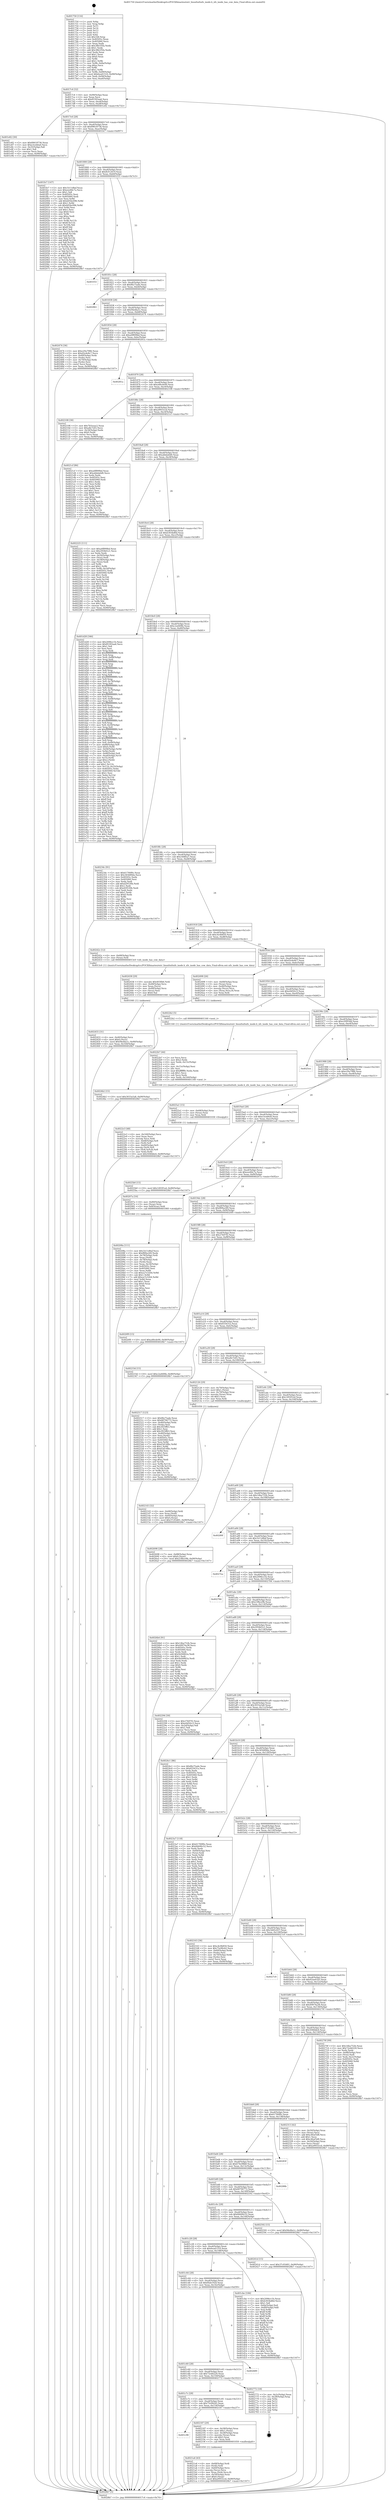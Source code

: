 digraph "0x401750" {
  label = "0x401750 (/mnt/c/Users/mathe/Desktop/tcc/POCII/binaries/extr_linuxfsxfsxfs_inode.h_xfs_inode_has_cow_data_Final-ollvm.out::main(0))"
  labelloc = "t"
  node[shape=record]

  Entry [label="",width=0.3,height=0.3,shape=circle,fillcolor=black,style=filled]
  "0x4017c4" [label="{
     0x4017c4 [32]\l
     | [instrs]\l
     &nbsp;&nbsp;0x4017c4 \<+6\>: mov -0x90(%rbp),%eax\l
     &nbsp;&nbsp;0x4017ca \<+2\>: mov %eax,%ecx\l
     &nbsp;&nbsp;0x4017cc \<+6\>: sub $0x85393aa6,%ecx\l
     &nbsp;&nbsp;0x4017d2 \<+6\>: mov %eax,-0xa4(%rbp)\l
     &nbsp;&nbsp;0x4017d8 \<+6\>: mov %ecx,-0xa8(%rbp)\l
     &nbsp;&nbsp;0x4017de \<+6\>: je 0000000000401e82 \<main+0x732\>\l
  }"]
  "0x401e82" [label="{
     0x401e82 [30]\l
     | [instrs]\l
     &nbsp;&nbsp;0x401e82 \<+5\>: mov $0x89618736,%eax\l
     &nbsp;&nbsp;0x401e87 \<+5\>: mov $0xe3ceb6a0,%ecx\l
     &nbsp;&nbsp;0x401e8c \<+3\>: mov -0x35(%rbp),%dl\l
     &nbsp;&nbsp;0x401e8f \<+3\>: test $0x1,%dl\l
     &nbsp;&nbsp;0x401e92 \<+3\>: cmovne %ecx,%eax\l
     &nbsp;&nbsp;0x401e95 \<+6\>: mov %eax,-0x90(%rbp)\l
     &nbsp;&nbsp;0x401e9b \<+5\>: jmp 00000000004028b7 \<main+0x1167\>\l
  }"]
  "0x4017e4" [label="{
     0x4017e4 [28]\l
     | [instrs]\l
     &nbsp;&nbsp;0x4017e4 \<+5\>: jmp 00000000004017e9 \<main+0x99\>\l
     &nbsp;&nbsp;0x4017e9 \<+6\>: mov -0xa4(%rbp),%eax\l
     &nbsp;&nbsp;0x4017ef \<+5\>: sub $0x89618736,%eax\l
     &nbsp;&nbsp;0x4017f4 \<+6\>: mov %eax,-0xac(%rbp)\l
     &nbsp;&nbsp;0x4017fa \<+6\>: je 0000000000401fe7 \<main+0x897\>\l
  }"]
  Exit [label="",width=0.3,height=0.3,shape=circle,fillcolor=black,style=filled,peripheries=2]
  "0x401fe7" [label="{
     0x401fe7 [147]\l
     | [instrs]\l
     &nbsp;&nbsp;0x401fe7 \<+5\>: mov $0x1b11d8af,%eax\l
     &nbsp;&nbsp;0x401fec \<+5\>: mov $0xeee84c7a,%ecx\l
     &nbsp;&nbsp;0x401ff1 \<+2\>: mov $0x1,%dl\l
     &nbsp;&nbsp;0x401ff3 \<+7\>: mov 0x40505c,%esi\l
     &nbsp;&nbsp;0x401ffa \<+7\>: mov 0x405060,%edi\l
     &nbsp;&nbsp;0x402001 \<+3\>: mov %esi,%r8d\l
     &nbsp;&nbsp;0x402004 \<+7\>: add $0xb05bc096,%r8d\l
     &nbsp;&nbsp;0x40200b \<+4\>: sub $0x1,%r8d\l
     &nbsp;&nbsp;0x40200f \<+7\>: sub $0xb05bc096,%r8d\l
     &nbsp;&nbsp;0x402016 \<+4\>: imul %r8d,%esi\l
     &nbsp;&nbsp;0x40201a \<+3\>: and $0x1,%esi\l
     &nbsp;&nbsp;0x40201d \<+3\>: cmp $0x0,%esi\l
     &nbsp;&nbsp;0x402020 \<+4\>: sete %r9b\l
     &nbsp;&nbsp;0x402024 \<+3\>: cmp $0xa,%edi\l
     &nbsp;&nbsp;0x402027 \<+4\>: setl %r10b\l
     &nbsp;&nbsp;0x40202b \<+3\>: mov %r9b,%r11b\l
     &nbsp;&nbsp;0x40202e \<+4\>: xor $0xff,%r11b\l
     &nbsp;&nbsp;0x402032 \<+3\>: mov %r10b,%bl\l
     &nbsp;&nbsp;0x402035 \<+3\>: xor $0xff,%bl\l
     &nbsp;&nbsp;0x402038 \<+3\>: xor $0x1,%dl\l
     &nbsp;&nbsp;0x40203b \<+3\>: mov %r11b,%r14b\l
     &nbsp;&nbsp;0x40203e \<+4\>: and $0xff,%r14b\l
     &nbsp;&nbsp;0x402042 \<+3\>: and %dl,%r9b\l
     &nbsp;&nbsp;0x402045 \<+3\>: mov %bl,%r15b\l
     &nbsp;&nbsp;0x402048 \<+4\>: and $0xff,%r15b\l
     &nbsp;&nbsp;0x40204c \<+3\>: and %dl,%r10b\l
     &nbsp;&nbsp;0x40204f \<+3\>: or %r9b,%r14b\l
     &nbsp;&nbsp;0x402052 \<+3\>: or %r10b,%r15b\l
     &nbsp;&nbsp;0x402055 \<+3\>: xor %r15b,%r14b\l
     &nbsp;&nbsp;0x402058 \<+3\>: or %bl,%r11b\l
     &nbsp;&nbsp;0x40205b \<+4\>: xor $0xff,%r11b\l
     &nbsp;&nbsp;0x40205f \<+3\>: or $0x1,%dl\l
     &nbsp;&nbsp;0x402062 \<+3\>: and %dl,%r11b\l
     &nbsp;&nbsp;0x402065 \<+3\>: or %r11b,%r14b\l
     &nbsp;&nbsp;0x402068 \<+4\>: test $0x1,%r14b\l
     &nbsp;&nbsp;0x40206c \<+3\>: cmovne %ecx,%eax\l
     &nbsp;&nbsp;0x40206f \<+6\>: mov %eax,-0x90(%rbp)\l
     &nbsp;&nbsp;0x402075 \<+5\>: jmp 00000000004028b7 \<main+0x1167\>\l
  }"]
  "0x401800" [label="{
     0x401800 [28]\l
     | [instrs]\l
     &nbsp;&nbsp;0x401800 \<+5\>: jmp 0000000000401805 \<main+0xb5\>\l
     &nbsp;&nbsp;0x401805 \<+6\>: mov -0xa4(%rbp),%eax\l
     &nbsp;&nbsp;0x40180b \<+5\>: sub $0x8cf12419,%eax\l
     &nbsp;&nbsp;0x401810 \<+6\>: mov %eax,-0xb0(%rbp)\l
     &nbsp;&nbsp;0x401816 \<+6\>: je 0000000000401f33 \<main+0x7e3\>\l
  }"]
  "0x4025b0" [label="{
     0x4025b0 [15]\l
     | [instrs]\l
     &nbsp;&nbsp;0x4025b0 \<+10\>: movl $0x1493f1ed,-0x90(%rbp)\l
     &nbsp;&nbsp;0x4025ba \<+5\>: jmp 00000000004028b7 \<main+0x1167\>\l
  }"]
  "0x401f33" [label="{
     0x401f33\l
  }", style=dashed]
  "0x40181c" [label="{
     0x40181c [28]\l
     | [instrs]\l
     &nbsp;&nbsp;0x40181c \<+5\>: jmp 0000000000401821 \<main+0xd1\>\l
     &nbsp;&nbsp;0x401821 \<+6\>: mov -0xa4(%rbp),%eax\l
     &nbsp;&nbsp;0x401827 \<+5\>: sub $0x8fa75ade,%eax\l
     &nbsp;&nbsp;0x40182c \<+6\>: mov %eax,-0xb4(%rbp)\l
     &nbsp;&nbsp;0x401832 \<+6\>: je 0000000000402861 \<main+0x1111\>\l
  }"]
  "0x4024b2" [label="{
     0x4024b2 [15]\l
     | [instrs]\l
     &nbsp;&nbsp;0x4024b2 \<+10\>: movl $0x3033a5a8,-0x90(%rbp)\l
     &nbsp;&nbsp;0x4024bc \<+5\>: jmp 00000000004028b7 \<main+0x1167\>\l
  }"]
  "0x402861" [label="{
     0x402861\l
  }", style=dashed]
  "0x401838" [label="{
     0x401838 [28]\l
     | [instrs]\l
     &nbsp;&nbsp;0x401838 \<+5\>: jmp 000000000040183d \<main+0xed\>\l
     &nbsp;&nbsp;0x40183d \<+6\>: mov -0xa4(%rbp),%eax\l
     &nbsp;&nbsp;0x401843 \<+5\>: sub $0x94efda1c,%eax\l
     &nbsp;&nbsp;0x401848 \<+6\>: mov %eax,-0xb8(%rbp)\l
     &nbsp;&nbsp;0x40184e \<+6\>: je 0000000000402474 \<main+0xd24\>\l
  }"]
  "0x402455" [label="{
     0x402455 [31]\l
     | [instrs]\l
     &nbsp;&nbsp;0x402455 \<+4\>: mov -0x40(%rbp),%rcx\l
     &nbsp;&nbsp;0x402459 \<+6\>: movl $0x0,(%rcx)\l
     &nbsp;&nbsp;0x40245f \<+10\>: movl $0x94efda1c,-0x90(%rbp)\l
     &nbsp;&nbsp;0x402469 \<+6\>: mov %eax,-0x164(%rbp)\l
     &nbsp;&nbsp;0x40246f \<+5\>: jmp 00000000004028b7 \<main+0x1167\>\l
  }"]
  "0x402474" [label="{
     0x402474 [36]\l
     | [instrs]\l
     &nbsp;&nbsp;0x402474 \<+5\>: mov $0xe29a7986,%eax\l
     &nbsp;&nbsp;0x402479 \<+5\>: mov $0xd2e4e8c7,%ecx\l
     &nbsp;&nbsp;0x40247e \<+4\>: mov -0x40(%rbp),%rdx\l
     &nbsp;&nbsp;0x402482 \<+2\>: mov (%rdx),%esi\l
     &nbsp;&nbsp;0x402484 \<+4\>: mov -0x70(%rbp),%rdx\l
     &nbsp;&nbsp;0x402488 \<+2\>: cmp (%rdx),%esi\l
     &nbsp;&nbsp;0x40248a \<+3\>: cmovl %ecx,%eax\l
     &nbsp;&nbsp;0x40248d \<+6\>: mov %eax,-0x90(%rbp)\l
     &nbsp;&nbsp;0x402493 \<+5\>: jmp 00000000004028b7 \<main+0x1167\>\l
  }"]
  "0x401854" [label="{
     0x401854 [28]\l
     | [instrs]\l
     &nbsp;&nbsp;0x401854 \<+5\>: jmp 0000000000401859 \<main+0x109\>\l
     &nbsp;&nbsp;0x401859 \<+6\>: mov -0xa4(%rbp),%eax\l
     &nbsp;&nbsp;0x40185f \<+5\>: sub $0xa0f899bd,%eax\l
     &nbsp;&nbsp;0x401864 \<+6\>: mov %eax,-0xbc(%rbp)\l
     &nbsp;&nbsp;0x40186a \<+6\>: je 000000000040281a \<main+0x10ca\>\l
  }"]
  "0x402438" [label="{
     0x402438 [29]\l
     | [instrs]\l
     &nbsp;&nbsp;0x402438 \<+10\>: movabs $0x4030b6,%rdi\l
     &nbsp;&nbsp;0x402442 \<+4\>: mov -0x48(%rbp),%rcx\l
     &nbsp;&nbsp;0x402446 \<+2\>: mov %eax,(%rcx)\l
     &nbsp;&nbsp;0x402448 \<+4\>: mov -0x48(%rbp),%rcx\l
     &nbsp;&nbsp;0x40244c \<+2\>: mov (%rcx),%esi\l
     &nbsp;&nbsp;0x40244e \<+2\>: mov $0x0,%al\l
     &nbsp;&nbsp;0x402450 \<+5\>: call 0000000000401040 \<printf@plt\>\l
     | [calls]\l
     &nbsp;&nbsp;0x401040 \{1\} (unknown)\l
  }"]
  "0x40281a" [label="{
     0x40281a\l
  }", style=dashed]
  "0x401870" [label="{
     0x401870 [28]\l
     | [instrs]\l
     &nbsp;&nbsp;0x401870 \<+5\>: jmp 0000000000401875 \<main+0x125\>\l
     &nbsp;&nbsp;0x401875 \<+6\>: mov -0xa4(%rbp),%eax\l
     &nbsp;&nbsp;0x40187b \<+5\>: sub $0xa48cde00,%eax\l
     &nbsp;&nbsp;0x401880 \<+6\>: mov %eax,-0xc0(%rbp)\l
     &nbsp;&nbsp;0x401886 \<+6\>: je 0000000000402108 \<main+0x9b8\>\l
  }"]
  "0x4022e3" [label="{
     0x4022e3 [48]\l
     | [instrs]\l
     &nbsp;&nbsp;0x4022e3 \<+6\>: mov -0x160(%rbp),%ecx\l
     &nbsp;&nbsp;0x4022e9 \<+3\>: imul %eax,%ecx\l
     &nbsp;&nbsp;0x4022ec \<+3\>: movslq %ecx,%rdi\l
     &nbsp;&nbsp;0x4022ef \<+4\>: mov -0x68(%rbp),%r8\l
     &nbsp;&nbsp;0x4022f3 \<+3\>: mov (%r8),%r8\l
     &nbsp;&nbsp;0x4022f6 \<+4\>: mov -0x60(%rbp),%r9\l
     &nbsp;&nbsp;0x4022fa \<+3\>: movslq (%r9),%r9\l
     &nbsp;&nbsp;0x4022fd \<+4\>: mov (%r8,%r9,8),%r8\l
     &nbsp;&nbsp;0x402301 \<+3\>: mov %rdi,(%r8)\l
     &nbsp;&nbsp;0x402304 \<+10\>: movl $0x504fdde4,-0x90(%rbp)\l
     &nbsp;&nbsp;0x40230e \<+5\>: jmp 00000000004028b7 \<main+0x1167\>\l
  }"]
  "0x402108" [label="{
     0x402108 [30]\l
     | [instrs]\l
     &nbsp;&nbsp;0x402108 \<+5\>: mov $0x7b5eaac2,%eax\l
     &nbsp;&nbsp;0x40210d \<+5\>: mov $0xa8e7e65,%ecx\l
     &nbsp;&nbsp;0x402112 \<+3\>: mov -0x34(%rbp),%edx\l
     &nbsp;&nbsp;0x402115 \<+3\>: cmp $0x0,%edx\l
     &nbsp;&nbsp;0x402118 \<+3\>: cmove %ecx,%eax\l
     &nbsp;&nbsp;0x40211b \<+6\>: mov %eax,-0x90(%rbp)\l
     &nbsp;&nbsp;0x402121 \<+5\>: jmp 00000000004028b7 \<main+0x1167\>\l
  }"]
  "0x40188c" [label="{
     0x40188c [28]\l
     | [instrs]\l
     &nbsp;&nbsp;0x40188c \<+5\>: jmp 0000000000401891 \<main+0x141\>\l
     &nbsp;&nbsp;0x401891 \<+6\>: mov -0xa4(%rbp),%eax\l
     &nbsp;&nbsp;0x401897 \<+5\>: sub $0xa9955ccd,%eax\l
     &nbsp;&nbsp;0x40189c \<+6\>: mov %eax,-0xc4(%rbp)\l
     &nbsp;&nbsp;0x4018a2 \<+6\>: je 00000000004021cf \<main+0xa7f\>\l
  }"]
  "0x4022b7" [label="{
     0x4022b7 [44]\l
     | [instrs]\l
     &nbsp;&nbsp;0x4022b7 \<+2\>: xor %ecx,%ecx\l
     &nbsp;&nbsp;0x4022b9 \<+5\>: mov $0x2,%edx\l
     &nbsp;&nbsp;0x4022be \<+6\>: mov %edx,-0x15c(%rbp)\l
     &nbsp;&nbsp;0x4022c4 \<+1\>: cltd\l
     &nbsp;&nbsp;0x4022c5 \<+6\>: mov -0x15c(%rbp),%esi\l
     &nbsp;&nbsp;0x4022cb \<+2\>: idiv %esi\l
     &nbsp;&nbsp;0x4022cd \<+6\>: imul $0xfffffffe,%edx,%edx\l
     &nbsp;&nbsp;0x4022d3 \<+3\>: sub $0x1,%ecx\l
     &nbsp;&nbsp;0x4022d6 \<+2\>: sub %ecx,%edx\l
     &nbsp;&nbsp;0x4022d8 \<+6\>: mov %edx,-0x160(%rbp)\l
     &nbsp;&nbsp;0x4022de \<+5\>: call 0000000000401160 \<next_i\>\l
     | [calls]\l
     &nbsp;&nbsp;0x401160 \{1\} (/mnt/c/Users/mathe/Desktop/tcc/POCII/binaries/extr_linuxfsxfsxfs_inode.h_xfs_inode_has_cow_data_Final-ollvm.out::next_i)\l
  }"]
  "0x4021cf" [label="{
     0x4021cf [86]\l
     | [instrs]\l
     &nbsp;&nbsp;0x4021cf \<+5\>: mov $0xa0f899bd,%eax\l
     &nbsp;&nbsp;0x4021d4 \<+5\>: mov $0xabbda6d0,%ecx\l
     &nbsp;&nbsp;0x4021d9 \<+2\>: xor %edx,%edx\l
     &nbsp;&nbsp;0x4021db \<+7\>: mov 0x40505c,%esi\l
     &nbsp;&nbsp;0x4021e2 \<+7\>: mov 0x405060,%edi\l
     &nbsp;&nbsp;0x4021e9 \<+3\>: sub $0x1,%edx\l
     &nbsp;&nbsp;0x4021ec \<+3\>: mov %esi,%r8d\l
     &nbsp;&nbsp;0x4021ef \<+3\>: add %edx,%r8d\l
     &nbsp;&nbsp;0x4021f2 \<+4\>: imul %r8d,%esi\l
     &nbsp;&nbsp;0x4021f6 \<+3\>: and $0x1,%esi\l
     &nbsp;&nbsp;0x4021f9 \<+3\>: cmp $0x0,%esi\l
     &nbsp;&nbsp;0x4021fc \<+4\>: sete %r9b\l
     &nbsp;&nbsp;0x402200 \<+3\>: cmp $0xa,%edi\l
     &nbsp;&nbsp;0x402203 \<+4\>: setl %r10b\l
     &nbsp;&nbsp;0x402207 \<+3\>: mov %r9b,%r11b\l
     &nbsp;&nbsp;0x40220a \<+3\>: and %r10b,%r11b\l
     &nbsp;&nbsp;0x40220d \<+3\>: xor %r10b,%r9b\l
     &nbsp;&nbsp;0x402210 \<+3\>: or %r9b,%r11b\l
     &nbsp;&nbsp;0x402213 \<+4\>: test $0x1,%r11b\l
     &nbsp;&nbsp;0x402217 \<+3\>: cmovne %ecx,%eax\l
     &nbsp;&nbsp;0x40221a \<+6\>: mov %eax,-0x90(%rbp)\l
     &nbsp;&nbsp;0x402220 \<+5\>: jmp 00000000004028b7 \<main+0x1167\>\l
  }"]
  "0x4018a8" [label="{
     0x4018a8 [28]\l
     | [instrs]\l
     &nbsp;&nbsp;0x4018a8 \<+5\>: jmp 00000000004018ad \<main+0x15d\>\l
     &nbsp;&nbsp;0x4018ad \<+6\>: mov -0xa4(%rbp),%eax\l
     &nbsp;&nbsp;0x4018b3 \<+5\>: sub $0xabbda6d0,%eax\l
     &nbsp;&nbsp;0x4018b8 \<+6\>: mov %eax,-0xc8(%rbp)\l
     &nbsp;&nbsp;0x4018be \<+6\>: je 0000000000402225 \<main+0xad5\>\l
  }"]
  "0x4021a4" [label="{
     0x4021a4 [43]\l
     | [instrs]\l
     &nbsp;&nbsp;0x4021a4 \<+4\>: mov -0x68(%rbp),%rdi\l
     &nbsp;&nbsp;0x4021a8 \<+3\>: mov (%rdi),%rdi\l
     &nbsp;&nbsp;0x4021ab \<+4\>: mov -0x60(%rbp),%rcx\l
     &nbsp;&nbsp;0x4021af \<+3\>: movslq (%rcx),%rcx\l
     &nbsp;&nbsp;0x4021b2 \<+4\>: mov %rax,(%rdi,%rcx,8)\l
     &nbsp;&nbsp;0x4021b6 \<+4\>: mov -0x50(%rbp),%rax\l
     &nbsp;&nbsp;0x4021ba \<+6\>: movl $0x0,(%rax)\l
     &nbsp;&nbsp;0x4021c0 \<+10\>: movl $0xa9955ccd,-0x90(%rbp)\l
     &nbsp;&nbsp;0x4021ca \<+5\>: jmp 00000000004028b7 \<main+0x1167\>\l
  }"]
  "0x402225" [label="{
     0x402225 [111]\l
     | [instrs]\l
     &nbsp;&nbsp;0x402225 \<+5\>: mov $0xa0f899bd,%eax\l
     &nbsp;&nbsp;0x40222a \<+5\>: mov $0x2958d1e1,%ecx\l
     &nbsp;&nbsp;0x40222f \<+2\>: xor %edx,%edx\l
     &nbsp;&nbsp;0x402231 \<+4\>: mov -0x50(%rbp),%rsi\l
     &nbsp;&nbsp;0x402235 \<+2\>: mov (%rsi),%edi\l
     &nbsp;&nbsp;0x402237 \<+4\>: mov -0x58(%rbp),%rsi\l
     &nbsp;&nbsp;0x40223b \<+2\>: cmp (%rsi),%edi\l
     &nbsp;&nbsp;0x40223d \<+4\>: setl %r8b\l
     &nbsp;&nbsp;0x402241 \<+4\>: and $0x1,%r8b\l
     &nbsp;&nbsp;0x402245 \<+4\>: mov %r8b,-0x2d(%rbp)\l
     &nbsp;&nbsp;0x402249 \<+7\>: mov 0x40505c,%edi\l
     &nbsp;&nbsp;0x402250 \<+8\>: mov 0x405060,%r9d\l
     &nbsp;&nbsp;0x402258 \<+3\>: sub $0x1,%edx\l
     &nbsp;&nbsp;0x40225b \<+3\>: mov %edi,%r10d\l
     &nbsp;&nbsp;0x40225e \<+3\>: add %edx,%r10d\l
     &nbsp;&nbsp;0x402261 \<+4\>: imul %r10d,%edi\l
     &nbsp;&nbsp;0x402265 \<+3\>: and $0x1,%edi\l
     &nbsp;&nbsp;0x402268 \<+3\>: cmp $0x0,%edi\l
     &nbsp;&nbsp;0x40226b \<+4\>: sete %r8b\l
     &nbsp;&nbsp;0x40226f \<+4\>: cmp $0xa,%r9d\l
     &nbsp;&nbsp;0x402273 \<+4\>: setl %r11b\l
     &nbsp;&nbsp;0x402277 \<+3\>: mov %r8b,%bl\l
     &nbsp;&nbsp;0x40227a \<+3\>: and %r11b,%bl\l
     &nbsp;&nbsp;0x40227d \<+3\>: xor %r11b,%r8b\l
     &nbsp;&nbsp;0x402280 \<+3\>: or %r8b,%bl\l
     &nbsp;&nbsp;0x402283 \<+3\>: test $0x1,%bl\l
     &nbsp;&nbsp;0x402286 \<+3\>: cmovne %ecx,%eax\l
     &nbsp;&nbsp;0x402289 \<+6\>: mov %eax,-0x90(%rbp)\l
     &nbsp;&nbsp;0x40228f \<+5\>: jmp 00000000004028b7 \<main+0x1167\>\l
  }"]
  "0x4018c4" [label="{
     0x4018c4 [28]\l
     | [instrs]\l
     &nbsp;&nbsp;0x4018c4 \<+5\>: jmp 00000000004018c9 \<main+0x179\>\l
     &nbsp;&nbsp;0x4018c9 \<+6\>: mov -0xa4(%rbp),%eax\l
     &nbsp;&nbsp;0x4018cf \<+5\>: sub $0xb303bd6d,%eax\l
     &nbsp;&nbsp;0x4018d4 \<+6\>: mov %eax,-0xcc(%rbp)\l
     &nbsp;&nbsp;0x4018da \<+6\>: je 0000000000401d28 \<main+0x5d8\>\l
  }"]
  "0x401c98" [label="{
     0x401c98\l
  }", style=dashed]
  "0x401d28" [label="{
     0x401d28 [346]\l
     | [instrs]\l
     &nbsp;&nbsp;0x401d28 \<+5\>: mov $0x2096cc1b,%eax\l
     &nbsp;&nbsp;0x401d2d \<+5\>: mov $0x85393aa6,%ecx\l
     &nbsp;&nbsp;0x401d32 \<+2\>: mov $0x1,%dl\l
     &nbsp;&nbsp;0x401d34 \<+2\>: xor %esi,%esi\l
     &nbsp;&nbsp;0x401d36 \<+3\>: mov %rsp,%rdi\l
     &nbsp;&nbsp;0x401d39 \<+4\>: add $0xfffffffffffffff0,%rdi\l
     &nbsp;&nbsp;0x401d3d \<+3\>: mov %rdi,%rsp\l
     &nbsp;&nbsp;0x401d40 \<+7\>: mov %rdi,-0x88(%rbp)\l
     &nbsp;&nbsp;0x401d47 \<+3\>: mov %rsp,%rdi\l
     &nbsp;&nbsp;0x401d4a \<+4\>: add $0xfffffffffffffff0,%rdi\l
     &nbsp;&nbsp;0x401d4e \<+3\>: mov %rdi,%rsp\l
     &nbsp;&nbsp;0x401d51 \<+3\>: mov %rsp,%r8\l
     &nbsp;&nbsp;0x401d54 \<+4\>: add $0xfffffffffffffff0,%r8\l
     &nbsp;&nbsp;0x401d58 \<+3\>: mov %r8,%rsp\l
     &nbsp;&nbsp;0x401d5b \<+4\>: mov %r8,-0x80(%rbp)\l
     &nbsp;&nbsp;0x401d5f \<+3\>: mov %rsp,%r8\l
     &nbsp;&nbsp;0x401d62 \<+4\>: add $0xfffffffffffffff0,%r8\l
     &nbsp;&nbsp;0x401d66 \<+3\>: mov %r8,%rsp\l
     &nbsp;&nbsp;0x401d69 \<+4\>: mov %r8,-0x78(%rbp)\l
     &nbsp;&nbsp;0x401d6d \<+3\>: mov %rsp,%r8\l
     &nbsp;&nbsp;0x401d70 \<+4\>: add $0xfffffffffffffff0,%r8\l
     &nbsp;&nbsp;0x401d74 \<+3\>: mov %r8,%rsp\l
     &nbsp;&nbsp;0x401d77 \<+4\>: mov %r8,-0x70(%rbp)\l
     &nbsp;&nbsp;0x401d7b \<+3\>: mov %rsp,%r8\l
     &nbsp;&nbsp;0x401d7e \<+4\>: add $0xfffffffffffffff0,%r8\l
     &nbsp;&nbsp;0x401d82 \<+3\>: mov %r8,%rsp\l
     &nbsp;&nbsp;0x401d85 \<+4\>: mov %r8,-0x68(%rbp)\l
     &nbsp;&nbsp;0x401d89 \<+3\>: mov %rsp,%r8\l
     &nbsp;&nbsp;0x401d8c \<+4\>: add $0xfffffffffffffff0,%r8\l
     &nbsp;&nbsp;0x401d90 \<+3\>: mov %r8,%rsp\l
     &nbsp;&nbsp;0x401d93 \<+4\>: mov %r8,-0x60(%rbp)\l
     &nbsp;&nbsp;0x401d97 \<+3\>: mov %rsp,%r8\l
     &nbsp;&nbsp;0x401d9a \<+4\>: add $0xfffffffffffffff0,%r8\l
     &nbsp;&nbsp;0x401d9e \<+3\>: mov %r8,%rsp\l
     &nbsp;&nbsp;0x401da1 \<+4\>: mov %r8,-0x58(%rbp)\l
     &nbsp;&nbsp;0x401da5 \<+3\>: mov %rsp,%r8\l
     &nbsp;&nbsp;0x401da8 \<+4\>: add $0xfffffffffffffff0,%r8\l
     &nbsp;&nbsp;0x401dac \<+3\>: mov %r8,%rsp\l
     &nbsp;&nbsp;0x401daf \<+4\>: mov %r8,-0x50(%rbp)\l
     &nbsp;&nbsp;0x401db3 \<+3\>: mov %rsp,%r8\l
     &nbsp;&nbsp;0x401db6 \<+4\>: add $0xfffffffffffffff0,%r8\l
     &nbsp;&nbsp;0x401dba \<+3\>: mov %r8,%rsp\l
     &nbsp;&nbsp;0x401dbd \<+4\>: mov %r8,-0x48(%rbp)\l
     &nbsp;&nbsp;0x401dc1 \<+3\>: mov %rsp,%r8\l
     &nbsp;&nbsp;0x401dc4 \<+4\>: add $0xfffffffffffffff0,%r8\l
     &nbsp;&nbsp;0x401dc8 \<+3\>: mov %r8,%rsp\l
     &nbsp;&nbsp;0x401dcb \<+4\>: mov %r8,-0x40(%rbp)\l
     &nbsp;&nbsp;0x401dcf \<+7\>: mov -0x88(%rbp),%r8\l
     &nbsp;&nbsp;0x401dd6 \<+7\>: movl $0x0,(%r8)\l
     &nbsp;&nbsp;0x401ddd \<+7\>: mov -0x94(%rbp),%r9d\l
     &nbsp;&nbsp;0x401de4 \<+3\>: mov %r9d,(%rdi)\l
     &nbsp;&nbsp;0x401de7 \<+4\>: mov -0x80(%rbp),%r8\l
     &nbsp;&nbsp;0x401deb \<+7\>: mov -0xa0(%rbp),%r10\l
     &nbsp;&nbsp;0x401df2 \<+3\>: mov %r10,(%r8)\l
     &nbsp;&nbsp;0x401df5 \<+3\>: cmpl $0x2,(%rdi)\l
     &nbsp;&nbsp;0x401df8 \<+4\>: setne %r11b\l
     &nbsp;&nbsp;0x401dfc \<+4\>: and $0x1,%r11b\l
     &nbsp;&nbsp;0x401e00 \<+4\>: mov %r11b,-0x35(%rbp)\l
     &nbsp;&nbsp;0x401e04 \<+7\>: mov 0x40505c,%ebx\l
     &nbsp;&nbsp;0x401e0b \<+8\>: mov 0x405060,%r14d\l
     &nbsp;&nbsp;0x401e13 \<+3\>: sub $0x1,%esi\l
     &nbsp;&nbsp;0x401e16 \<+3\>: mov %ebx,%r15d\l
     &nbsp;&nbsp;0x401e19 \<+3\>: add %esi,%r15d\l
     &nbsp;&nbsp;0x401e1c \<+4\>: imul %r15d,%ebx\l
     &nbsp;&nbsp;0x401e20 \<+3\>: and $0x1,%ebx\l
     &nbsp;&nbsp;0x401e23 \<+3\>: cmp $0x0,%ebx\l
     &nbsp;&nbsp;0x401e26 \<+4\>: sete %r11b\l
     &nbsp;&nbsp;0x401e2a \<+4\>: cmp $0xa,%r14d\l
     &nbsp;&nbsp;0x401e2e \<+4\>: setl %r12b\l
     &nbsp;&nbsp;0x401e32 \<+3\>: mov %r11b,%r13b\l
     &nbsp;&nbsp;0x401e35 \<+4\>: xor $0xff,%r13b\l
     &nbsp;&nbsp;0x401e39 \<+3\>: mov %r12b,%sil\l
     &nbsp;&nbsp;0x401e3c \<+4\>: xor $0xff,%sil\l
     &nbsp;&nbsp;0x401e40 \<+3\>: xor $0x1,%dl\l
     &nbsp;&nbsp;0x401e43 \<+3\>: mov %r13b,%dil\l
     &nbsp;&nbsp;0x401e46 \<+4\>: and $0xff,%dil\l
     &nbsp;&nbsp;0x401e4a \<+3\>: and %dl,%r11b\l
     &nbsp;&nbsp;0x401e4d \<+3\>: mov %sil,%r8b\l
     &nbsp;&nbsp;0x401e50 \<+4\>: and $0xff,%r8b\l
     &nbsp;&nbsp;0x401e54 \<+3\>: and %dl,%r12b\l
     &nbsp;&nbsp;0x401e57 \<+3\>: or %r11b,%dil\l
     &nbsp;&nbsp;0x401e5a \<+3\>: or %r12b,%r8b\l
     &nbsp;&nbsp;0x401e5d \<+3\>: xor %r8b,%dil\l
     &nbsp;&nbsp;0x401e60 \<+3\>: or %sil,%r13b\l
     &nbsp;&nbsp;0x401e63 \<+4\>: xor $0xff,%r13b\l
     &nbsp;&nbsp;0x401e67 \<+3\>: or $0x1,%dl\l
     &nbsp;&nbsp;0x401e6a \<+3\>: and %dl,%r13b\l
     &nbsp;&nbsp;0x401e6d \<+3\>: or %r13b,%dil\l
     &nbsp;&nbsp;0x401e70 \<+4\>: test $0x1,%dil\l
     &nbsp;&nbsp;0x401e74 \<+3\>: cmovne %ecx,%eax\l
     &nbsp;&nbsp;0x401e77 \<+6\>: mov %eax,-0x90(%rbp)\l
     &nbsp;&nbsp;0x401e7d \<+5\>: jmp 00000000004028b7 \<main+0x1167\>\l
  }"]
  "0x4018e0" [label="{
     0x4018e0 [28]\l
     | [instrs]\l
     &nbsp;&nbsp;0x4018e0 \<+5\>: jmp 00000000004018e5 \<main+0x195\>\l
     &nbsp;&nbsp;0x4018e5 \<+6\>: mov -0xa4(%rbp),%eax\l
     &nbsp;&nbsp;0x4018eb \<+5\>: sub $0xc2a44f4b,%eax\l
     &nbsp;&nbsp;0x4018f0 \<+6\>: mov %eax,-0xd0(%rbp)\l
     &nbsp;&nbsp;0x4018f6 \<+6\>: je 000000000040234c \<main+0xbfc\>\l
  }"]
  "0x402187" [label="{
     0x402187 [29]\l
     | [instrs]\l
     &nbsp;&nbsp;0x402187 \<+4\>: mov -0x58(%rbp),%rax\l
     &nbsp;&nbsp;0x40218b \<+6\>: movl $0x1,(%rax)\l
     &nbsp;&nbsp;0x402191 \<+4\>: mov -0x58(%rbp),%rax\l
     &nbsp;&nbsp;0x402195 \<+3\>: movslq (%rax),%rax\l
     &nbsp;&nbsp;0x402198 \<+4\>: shl $0x3,%rax\l
     &nbsp;&nbsp;0x40219c \<+3\>: mov %rax,%rdi\l
     &nbsp;&nbsp;0x40219f \<+5\>: call 0000000000401050 \<malloc@plt\>\l
     | [calls]\l
     &nbsp;&nbsp;0x401050 \{1\} (unknown)\l
  }"]
  "0x40234c" [label="{
     0x40234c [91]\l
     | [instrs]\l
     &nbsp;&nbsp;0x40234c \<+5\>: mov $0x61700f0c,%eax\l
     &nbsp;&nbsp;0x402351 \<+5\>: mov $0x345689da,%ecx\l
     &nbsp;&nbsp;0x402356 \<+7\>: mov 0x40505c,%edx\l
     &nbsp;&nbsp;0x40235d \<+7\>: mov 0x405060,%esi\l
     &nbsp;&nbsp;0x402364 \<+2\>: mov %edx,%edi\l
     &nbsp;&nbsp;0x402366 \<+6\>: add $0xd29530b,%edi\l
     &nbsp;&nbsp;0x40236c \<+3\>: sub $0x1,%edi\l
     &nbsp;&nbsp;0x40236f \<+6\>: sub $0xd29530b,%edi\l
     &nbsp;&nbsp;0x402375 \<+3\>: imul %edi,%edx\l
     &nbsp;&nbsp;0x402378 \<+3\>: and $0x1,%edx\l
     &nbsp;&nbsp;0x40237b \<+3\>: cmp $0x0,%edx\l
     &nbsp;&nbsp;0x40237e \<+4\>: sete %r8b\l
     &nbsp;&nbsp;0x402382 \<+3\>: cmp $0xa,%esi\l
     &nbsp;&nbsp;0x402385 \<+4\>: setl %r9b\l
     &nbsp;&nbsp;0x402389 \<+3\>: mov %r8b,%r10b\l
     &nbsp;&nbsp;0x40238c \<+3\>: and %r9b,%r10b\l
     &nbsp;&nbsp;0x40238f \<+3\>: xor %r9b,%r8b\l
     &nbsp;&nbsp;0x402392 \<+3\>: or %r8b,%r10b\l
     &nbsp;&nbsp;0x402395 \<+4\>: test $0x1,%r10b\l
     &nbsp;&nbsp;0x402399 \<+3\>: cmovne %ecx,%eax\l
     &nbsp;&nbsp;0x40239c \<+6\>: mov %eax,-0x90(%rbp)\l
     &nbsp;&nbsp;0x4023a2 \<+5\>: jmp 00000000004028b7 \<main+0x1167\>\l
  }"]
  "0x4018fc" [label="{
     0x4018fc [28]\l
     | [instrs]\l
     &nbsp;&nbsp;0x4018fc \<+5\>: jmp 0000000000401901 \<main+0x1b1\>\l
     &nbsp;&nbsp;0x401901 \<+6\>: mov -0xa4(%rbp),%eax\l
     &nbsp;&nbsp;0x401907 \<+5\>: sub $0xc44ff2a7,%eax\l
     &nbsp;&nbsp;0x40190c \<+6\>: mov %eax,-0xd4(%rbp)\l
     &nbsp;&nbsp;0x401912 \<+6\>: je 0000000000401fd8 \<main+0x888\>\l
  }"]
  "0x401c7c" [label="{
     0x401c7c [28]\l
     | [instrs]\l
     &nbsp;&nbsp;0x401c7c \<+5\>: jmp 0000000000401c81 \<main+0x531\>\l
     &nbsp;&nbsp;0x401c81 \<+6\>: mov -0xa4(%rbp),%eax\l
     &nbsp;&nbsp;0x401c87 \<+5\>: sub $0x75e90cb5,%eax\l
     &nbsp;&nbsp;0x401c8c \<+6\>: mov %eax,-0x154(%rbp)\l
     &nbsp;&nbsp;0x401c92 \<+6\>: je 0000000000402187 \<main+0xa37\>\l
  }"]
  "0x401fd8" [label="{
     0x401fd8\l
  }", style=dashed]
  "0x401918" [label="{
     0x401918 [28]\l
     | [instrs]\l
     &nbsp;&nbsp;0x401918 \<+5\>: jmp 000000000040191d \<main+0x1cd\>\l
     &nbsp;&nbsp;0x40191d \<+6\>: mov -0xa4(%rbp),%eax\l
     &nbsp;&nbsp;0x401923 \<+5\>: sub $0xc4c0b850,%eax\l
     &nbsp;&nbsp;0x401928 \<+6\>: mov %eax,-0xd8(%rbp)\l
     &nbsp;&nbsp;0x40192e \<+6\>: je 000000000040242c \<main+0xcdc\>\l
  }"]
  "0x402772" [label="{
     0x402772 [18]\l
     | [instrs]\l
     &nbsp;&nbsp;0x402772 \<+3\>: mov -0x2c(%rbp),%eax\l
     &nbsp;&nbsp;0x402775 \<+4\>: lea -0x28(%rbp),%rsp\l
     &nbsp;&nbsp;0x402779 \<+1\>: pop %rbx\l
     &nbsp;&nbsp;0x40277a \<+2\>: pop %r12\l
     &nbsp;&nbsp;0x40277c \<+2\>: pop %r13\l
     &nbsp;&nbsp;0x40277e \<+2\>: pop %r14\l
     &nbsp;&nbsp;0x402780 \<+2\>: pop %r15\l
     &nbsp;&nbsp;0x402782 \<+1\>: pop %rbp\l
     &nbsp;&nbsp;0x402783 \<+1\>: ret\l
  }"]
  "0x40242c" [label="{
     0x40242c [12]\l
     | [instrs]\l
     &nbsp;&nbsp;0x40242c \<+4\>: mov -0x68(%rbp),%rax\l
     &nbsp;&nbsp;0x402430 \<+3\>: mov (%rax),%rdi\l
     &nbsp;&nbsp;0x402433 \<+5\>: call 00000000004013c0 \<xfs_inode_has_cow_data\>\l
     | [calls]\l
     &nbsp;&nbsp;0x4013c0 \{1\} (/mnt/c/Users/mathe/Desktop/tcc/POCII/binaries/extr_linuxfsxfsxfs_inode.h_xfs_inode_has_cow_data_Final-ollvm.out::xfs_inode_has_cow_data)\l
  }"]
  "0x401934" [label="{
     0x401934 [28]\l
     | [instrs]\l
     &nbsp;&nbsp;0x401934 \<+5\>: jmp 0000000000401939 \<main+0x1e9\>\l
     &nbsp;&nbsp;0x401939 \<+6\>: mov -0xa4(%rbp),%eax\l
     &nbsp;&nbsp;0x40193f \<+5\>: sub $0xd2e4e8c7,%eax\l
     &nbsp;&nbsp;0x401944 \<+6\>: mov %eax,-0xdc(%rbp)\l
     &nbsp;&nbsp;0x40194a \<+6\>: je 0000000000402498 \<main+0xd48\>\l
  }"]
  "0x401c60" [label="{
     0x401c60 [28]\l
     | [instrs]\l
     &nbsp;&nbsp;0x401c60 \<+5\>: jmp 0000000000401c65 \<main+0x515\>\l
     &nbsp;&nbsp;0x401c65 \<+6\>: mov -0xa4(%rbp),%eax\l
     &nbsp;&nbsp;0x401c6b \<+5\>: sub $0x72eb6220,%eax\l
     &nbsp;&nbsp;0x401c70 \<+6\>: mov %eax,-0x150(%rbp)\l
     &nbsp;&nbsp;0x401c76 \<+6\>: je 0000000000402772 \<main+0x1022\>\l
  }"]
  "0x402498" [label="{
     0x402498 [26]\l
     | [instrs]\l
     &nbsp;&nbsp;0x402498 \<+4\>: mov -0x68(%rbp),%rax\l
     &nbsp;&nbsp;0x40249c \<+3\>: mov (%rax),%rax\l
     &nbsp;&nbsp;0x40249f \<+4\>: mov -0x40(%rbp),%rcx\l
     &nbsp;&nbsp;0x4024a3 \<+3\>: movslq (%rcx),%rcx\l
     &nbsp;&nbsp;0x4024a6 \<+4\>: mov (%rax,%rcx,8),%rax\l
     &nbsp;&nbsp;0x4024aa \<+3\>: mov %rax,%rdi\l
     &nbsp;&nbsp;0x4024ad \<+5\>: call 0000000000401030 \<free@plt\>\l
     | [calls]\l
     &nbsp;&nbsp;0x401030 \{1\} (unknown)\l
  }"]
  "0x401950" [label="{
     0x401950 [28]\l
     | [instrs]\l
     &nbsp;&nbsp;0x401950 \<+5\>: jmp 0000000000401955 \<main+0x205\>\l
     &nbsp;&nbsp;0x401955 \<+6\>: mov -0xa4(%rbp),%eax\l
     &nbsp;&nbsp;0x40195b \<+5\>: sub $0xe0d5fcc3,%eax\l
     &nbsp;&nbsp;0x401960 \<+6\>: mov %eax,-0xe0(%rbp)\l
     &nbsp;&nbsp;0x401966 \<+6\>: je 00000000004022b2 \<main+0xb62\>\l
  }"]
  "0x402689" [label="{
     0x402689\l
  }", style=dashed]
  "0x4022b2" [label="{
     0x4022b2 [5]\l
     | [instrs]\l
     &nbsp;&nbsp;0x4022b2 \<+5\>: call 0000000000401160 \<next_i\>\l
     | [calls]\l
     &nbsp;&nbsp;0x401160 \{1\} (/mnt/c/Users/mathe/Desktop/tcc/POCII/binaries/extr_linuxfsxfsxfs_inode.h_xfs_inode_has_cow_data_Final-ollvm.out::next_i)\l
  }"]
  "0x40196c" [label="{
     0x40196c [28]\l
     | [instrs]\l
     &nbsp;&nbsp;0x40196c \<+5\>: jmp 0000000000401971 \<main+0x221\>\l
     &nbsp;&nbsp;0x401971 \<+6\>: mov -0xa4(%rbp),%eax\l
     &nbsp;&nbsp;0x401977 \<+5\>: sub $0xe20f93dd,%eax\l
     &nbsp;&nbsp;0x40197c \<+6\>: mov %eax,-0xe4(%rbp)\l
     &nbsp;&nbsp;0x401982 \<+6\>: je 00000000004025ce \<main+0xe7e\>\l
  }"]
  "0x402143" [label="{
     0x402143 [32]\l
     | [instrs]\l
     &nbsp;&nbsp;0x402143 \<+4\>: mov -0x68(%rbp),%rdi\l
     &nbsp;&nbsp;0x402147 \<+3\>: mov %rax,(%rdi)\l
     &nbsp;&nbsp;0x40214a \<+4\>: mov -0x60(%rbp),%rax\l
     &nbsp;&nbsp;0x40214e \<+6\>: movl $0x0,(%rax)\l
     &nbsp;&nbsp;0x402154 \<+10\>: movl $0x37c93d01,-0x90(%rbp)\l
     &nbsp;&nbsp;0x40215e \<+5\>: jmp 00000000004028b7 \<main+0x1167\>\l
  }"]
  "0x4025ce" [label="{
     0x4025ce\l
  }", style=dashed]
  "0x401988" [label="{
     0x401988 [28]\l
     | [instrs]\l
     &nbsp;&nbsp;0x401988 \<+5\>: jmp 000000000040198d \<main+0x23d\>\l
     &nbsp;&nbsp;0x40198d \<+6\>: mov -0xa4(%rbp),%eax\l
     &nbsp;&nbsp;0x401993 \<+5\>: sub $0xe29a7986,%eax\l
     &nbsp;&nbsp;0x401998 \<+6\>: mov %eax,-0xe8(%rbp)\l
     &nbsp;&nbsp;0x40199e \<+6\>: je 00000000004025a1 \<main+0xe51\>\l
  }"]
  "0x40208a" [label="{
     0x40208a [111]\l
     | [instrs]\l
     &nbsp;&nbsp;0x40208a \<+5\>: mov $0x1b11d8af,%ecx\l
     &nbsp;&nbsp;0x40208f \<+5\>: mov $0xf8f4a249,%edx\l
     &nbsp;&nbsp;0x402094 \<+4\>: mov -0x78(%rbp),%rdi\l
     &nbsp;&nbsp;0x402098 \<+2\>: mov %eax,(%rdi)\l
     &nbsp;&nbsp;0x40209a \<+4\>: mov -0x78(%rbp),%rdi\l
     &nbsp;&nbsp;0x40209e \<+2\>: mov (%rdi),%eax\l
     &nbsp;&nbsp;0x4020a0 \<+3\>: mov %eax,-0x34(%rbp)\l
     &nbsp;&nbsp;0x4020a3 \<+7\>: mov 0x40505c,%eax\l
     &nbsp;&nbsp;0x4020aa \<+7\>: mov 0x405060,%esi\l
     &nbsp;&nbsp;0x4020b1 \<+3\>: mov %eax,%r8d\l
     &nbsp;&nbsp;0x4020b4 \<+7\>: sub $0xea7e3264,%r8d\l
     &nbsp;&nbsp;0x4020bb \<+4\>: sub $0x1,%r8d\l
     &nbsp;&nbsp;0x4020bf \<+7\>: add $0xea7e3264,%r8d\l
     &nbsp;&nbsp;0x4020c6 \<+4\>: imul %r8d,%eax\l
     &nbsp;&nbsp;0x4020ca \<+3\>: and $0x1,%eax\l
     &nbsp;&nbsp;0x4020cd \<+3\>: cmp $0x0,%eax\l
     &nbsp;&nbsp;0x4020d0 \<+4\>: sete %r9b\l
     &nbsp;&nbsp;0x4020d4 \<+3\>: cmp $0xa,%esi\l
     &nbsp;&nbsp;0x4020d7 \<+4\>: setl %r10b\l
     &nbsp;&nbsp;0x4020db \<+3\>: mov %r9b,%r11b\l
     &nbsp;&nbsp;0x4020de \<+3\>: and %r10b,%r11b\l
     &nbsp;&nbsp;0x4020e1 \<+3\>: xor %r10b,%r9b\l
     &nbsp;&nbsp;0x4020e4 \<+3\>: or %r9b,%r11b\l
     &nbsp;&nbsp;0x4020e7 \<+4\>: test $0x1,%r11b\l
     &nbsp;&nbsp;0x4020eb \<+3\>: cmovne %edx,%ecx\l
     &nbsp;&nbsp;0x4020ee \<+6\>: mov %ecx,-0x90(%rbp)\l
     &nbsp;&nbsp;0x4020f4 \<+5\>: jmp 00000000004028b7 \<main+0x1167\>\l
  }"]
  "0x4025a1" [label="{
     0x4025a1 [15]\l
     | [instrs]\l
     &nbsp;&nbsp;0x4025a1 \<+4\>: mov -0x68(%rbp),%rax\l
     &nbsp;&nbsp;0x4025a5 \<+3\>: mov (%rax),%rax\l
     &nbsp;&nbsp;0x4025a8 \<+3\>: mov %rax,%rdi\l
     &nbsp;&nbsp;0x4025ab \<+5\>: call 0000000000401030 \<free@plt\>\l
     | [calls]\l
     &nbsp;&nbsp;0x401030 \{1\} (unknown)\l
  }"]
  "0x4019a4" [label="{
     0x4019a4 [28]\l
     | [instrs]\l
     &nbsp;&nbsp;0x4019a4 \<+5\>: jmp 00000000004019a9 \<main+0x259\>\l
     &nbsp;&nbsp;0x4019a9 \<+6\>: mov -0xa4(%rbp),%eax\l
     &nbsp;&nbsp;0x4019af \<+5\>: sub $0xe3ceb6a0,%eax\l
     &nbsp;&nbsp;0x4019b4 \<+6\>: mov %eax,-0xec(%rbp)\l
     &nbsp;&nbsp;0x4019ba \<+6\>: je 0000000000401ea0 \<main+0x750\>\l
  }"]
  "0x401750" [label="{
     0x401750 [116]\l
     | [instrs]\l
     &nbsp;&nbsp;0x401750 \<+1\>: push %rbp\l
     &nbsp;&nbsp;0x401751 \<+3\>: mov %rsp,%rbp\l
     &nbsp;&nbsp;0x401754 \<+2\>: push %r15\l
     &nbsp;&nbsp;0x401756 \<+2\>: push %r14\l
     &nbsp;&nbsp;0x401758 \<+2\>: push %r13\l
     &nbsp;&nbsp;0x40175a \<+2\>: push %r12\l
     &nbsp;&nbsp;0x40175c \<+1\>: push %rbx\l
     &nbsp;&nbsp;0x40175d \<+7\>: sub $0x168,%rsp\l
     &nbsp;&nbsp;0x401764 \<+7\>: mov 0x40505c,%eax\l
     &nbsp;&nbsp;0x40176b \<+7\>: mov 0x405060,%ecx\l
     &nbsp;&nbsp;0x401772 \<+2\>: mov %eax,%edx\l
     &nbsp;&nbsp;0x401774 \<+6\>: sub $0x38b1f5fa,%edx\l
     &nbsp;&nbsp;0x40177a \<+3\>: sub $0x1,%edx\l
     &nbsp;&nbsp;0x40177d \<+6\>: add $0x38b1f5fa,%edx\l
     &nbsp;&nbsp;0x401783 \<+3\>: imul %edx,%eax\l
     &nbsp;&nbsp;0x401786 \<+3\>: and $0x1,%eax\l
     &nbsp;&nbsp;0x401789 \<+3\>: cmp $0x0,%eax\l
     &nbsp;&nbsp;0x40178c \<+4\>: sete %r8b\l
     &nbsp;&nbsp;0x401790 \<+4\>: and $0x1,%r8b\l
     &nbsp;&nbsp;0x401794 \<+7\>: mov %r8b,-0x8a(%rbp)\l
     &nbsp;&nbsp;0x40179b \<+3\>: cmp $0xa,%ecx\l
     &nbsp;&nbsp;0x40179e \<+4\>: setl %r8b\l
     &nbsp;&nbsp;0x4017a2 \<+4\>: and $0x1,%r8b\l
     &nbsp;&nbsp;0x4017a6 \<+7\>: mov %r8b,-0x89(%rbp)\l
     &nbsp;&nbsp;0x4017ad \<+10\>: movl $0x6ea41510,-0x90(%rbp)\l
     &nbsp;&nbsp;0x4017b7 \<+6\>: mov %edi,-0x94(%rbp)\l
     &nbsp;&nbsp;0x4017bd \<+7\>: mov %rsi,-0xa0(%rbp)\l
  }"]
  "0x401ea0" [label="{
     0x401ea0\l
  }", style=dashed]
  "0x4019c0" [label="{
     0x4019c0 [28]\l
     | [instrs]\l
     &nbsp;&nbsp;0x4019c0 \<+5\>: jmp 00000000004019c5 \<main+0x275\>\l
     &nbsp;&nbsp;0x4019c5 \<+6\>: mov -0xa4(%rbp),%eax\l
     &nbsp;&nbsp;0x4019cb \<+5\>: sub $0xeee84c7a,%eax\l
     &nbsp;&nbsp;0x4019d0 \<+6\>: mov %eax,-0xf0(%rbp)\l
     &nbsp;&nbsp;0x4019d6 \<+6\>: je 000000000040207a \<main+0x92a\>\l
  }"]
  "0x4028b7" [label="{
     0x4028b7 [5]\l
     | [instrs]\l
     &nbsp;&nbsp;0x4028b7 \<+5\>: jmp 00000000004017c4 \<main+0x74\>\l
  }"]
  "0x40207a" [label="{
     0x40207a [16]\l
     | [instrs]\l
     &nbsp;&nbsp;0x40207a \<+4\>: mov -0x80(%rbp),%rax\l
     &nbsp;&nbsp;0x40207e \<+3\>: mov (%rax),%rax\l
     &nbsp;&nbsp;0x402081 \<+4\>: mov 0x8(%rax),%rdi\l
     &nbsp;&nbsp;0x402085 \<+5\>: call 0000000000401060 \<atoi@plt\>\l
     | [calls]\l
     &nbsp;&nbsp;0x401060 \{1\} (unknown)\l
  }"]
  "0x4019dc" [label="{
     0x4019dc [28]\l
     | [instrs]\l
     &nbsp;&nbsp;0x4019dc \<+5\>: jmp 00000000004019e1 \<main+0x291\>\l
     &nbsp;&nbsp;0x4019e1 \<+6\>: mov -0xa4(%rbp),%eax\l
     &nbsp;&nbsp;0x4019e7 \<+5\>: sub $0xf8f4a249,%eax\l
     &nbsp;&nbsp;0x4019ec \<+6\>: mov %eax,-0xf4(%rbp)\l
     &nbsp;&nbsp;0x4019f2 \<+6\>: je 00000000004020f9 \<main+0x9a9\>\l
  }"]
  "0x401c44" [label="{
     0x401c44 [28]\l
     | [instrs]\l
     &nbsp;&nbsp;0x401c44 \<+5\>: jmp 0000000000401c49 \<main+0x4f9\>\l
     &nbsp;&nbsp;0x401c49 \<+6\>: mov -0xa4(%rbp),%eax\l
     &nbsp;&nbsp;0x401c4f \<+5\>: sub $0x6fab192d,%eax\l
     &nbsp;&nbsp;0x401c54 \<+6\>: mov %eax,-0x14c(%rbp)\l
     &nbsp;&nbsp;0x401c5a \<+6\>: je 0000000000402689 \<main+0xf39\>\l
  }"]
  "0x4020f9" [label="{
     0x4020f9 [15]\l
     | [instrs]\l
     &nbsp;&nbsp;0x4020f9 \<+10\>: movl $0xa48cde00,-0x90(%rbp)\l
     &nbsp;&nbsp;0x402103 \<+5\>: jmp 00000000004028b7 \<main+0x1167\>\l
  }"]
  "0x4019f8" [label="{
     0x4019f8 [28]\l
     | [instrs]\l
     &nbsp;&nbsp;0x4019f8 \<+5\>: jmp 00000000004019fd \<main+0x2ad\>\l
     &nbsp;&nbsp;0x4019fd \<+6\>: mov -0xa4(%rbp),%eax\l
     &nbsp;&nbsp;0x401a03 \<+5\>: sub $0x27b97f2,%eax\l
     &nbsp;&nbsp;0x401a08 \<+6\>: mov %eax,-0xf8(%rbp)\l
     &nbsp;&nbsp;0x401a0e \<+6\>: je 000000000040233d \<main+0xbed\>\l
  }"]
  "0x401cbe" [label="{
     0x401cbe [106]\l
     | [instrs]\l
     &nbsp;&nbsp;0x401cbe \<+5\>: mov $0x2096cc1b,%eax\l
     &nbsp;&nbsp;0x401cc3 \<+5\>: mov $0xb303bd6d,%ecx\l
     &nbsp;&nbsp;0x401cc8 \<+2\>: mov $0x1,%dl\l
     &nbsp;&nbsp;0x401cca \<+7\>: mov -0x8a(%rbp),%sil\l
     &nbsp;&nbsp;0x401cd1 \<+7\>: mov -0x89(%rbp),%dil\l
     &nbsp;&nbsp;0x401cd8 \<+3\>: mov %sil,%r8b\l
     &nbsp;&nbsp;0x401cdb \<+4\>: xor $0xff,%r8b\l
     &nbsp;&nbsp;0x401cdf \<+3\>: mov %dil,%r9b\l
     &nbsp;&nbsp;0x401ce2 \<+4\>: xor $0xff,%r9b\l
     &nbsp;&nbsp;0x401ce6 \<+3\>: xor $0x1,%dl\l
     &nbsp;&nbsp;0x401ce9 \<+3\>: mov %r8b,%r10b\l
     &nbsp;&nbsp;0x401cec \<+4\>: and $0xff,%r10b\l
     &nbsp;&nbsp;0x401cf0 \<+3\>: and %dl,%sil\l
     &nbsp;&nbsp;0x401cf3 \<+3\>: mov %r9b,%r11b\l
     &nbsp;&nbsp;0x401cf6 \<+4\>: and $0xff,%r11b\l
     &nbsp;&nbsp;0x401cfa \<+3\>: and %dl,%dil\l
     &nbsp;&nbsp;0x401cfd \<+3\>: or %sil,%r10b\l
     &nbsp;&nbsp;0x401d00 \<+3\>: or %dil,%r11b\l
     &nbsp;&nbsp;0x401d03 \<+3\>: xor %r11b,%r10b\l
     &nbsp;&nbsp;0x401d06 \<+3\>: or %r9b,%r8b\l
     &nbsp;&nbsp;0x401d09 \<+4\>: xor $0xff,%r8b\l
     &nbsp;&nbsp;0x401d0d \<+3\>: or $0x1,%dl\l
     &nbsp;&nbsp;0x401d10 \<+3\>: and %dl,%r8b\l
     &nbsp;&nbsp;0x401d13 \<+3\>: or %r8b,%r10b\l
     &nbsp;&nbsp;0x401d16 \<+4\>: test $0x1,%r10b\l
     &nbsp;&nbsp;0x401d1a \<+3\>: cmovne %ecx,%eax\l
     &nbsp;&nbsp;0x401d1d \<+6\>: mov %eax,-0x90(%rbp)\l
     &nbsp;&nbsp;0x401d23 \<+5\>: jmp 00000000004028b7 \<main+0x1167\>\l
  }"]
  "0x40233d" [label="{
     0x40233d [15]\l
     | [instrs]\l
     &nbsp;&nbsp;0x40233d \<+10\>: movl $0xc2a44f4b,-0x90(%rbp)\l
     &nbsp;&nbsp;0x402347 \<+5\>: jmp 00000000004028b7 \<main+0x1167\>\l
  }"]
  "0x401a14" [label="{
     0x401a14 [28]\l
     | [instrs]\l
     &nbsp;&nbsp;0x401a14 \<+5\>: jmp 0000000000401a19 \<main+0x2c9\>\l
     &nbsp;&nbsp;0x401a19 \<+6\>: mov -0xa4(%rbp),%eax\l
     &nbsp;&nbsp;0x401a1f \<+5\>: sub $0x655631a,%eax\l
     &nbsp;&nbsp;0x401a24 \<+6\>: mov %eax,-0xfc(%rbp)\l
     &nbsp;&nbsp;0x401a2a \<+6\>: je 0000000000402517 \<main+0xdc7\>\l
  }"]
  "0x401c28" [label="{
     0x401c28 [28]\l
     | [instrs]\l
     &nbsp;&nbsp;0x401c28 \<+5\>: jmp 0000000000401c2d \<main+0x4dd\>\l
     &nbsp;&nbsp;0x401c2d \<+6\>: mov -0xa4(%rbp),%eax\l
     &nbsp;&nbsp;0x401c33 \<+5\>: sub $0x6ea41510,%eax\l
     &nbsp;&nbsp;0x401c38 \<+6\>: mov %eax,-0x148(%rbp)\l
     &nbsp;&nbsp;0x401c3e \<+6\>: je 0000000000401cbe \<main+0x56e\>\l
  }"]
  "0x402517" [label="{
     0x402517 [123]\l
     | [instrs]\l
     &nbsp;&nbsp;0x402517 \<+5\>: mov $0x8fa75ade,%eax\l
     &nbsp;&nbsp;0x40251c \<+5\>: mov $0x68794772,%ecx\l
     &nbsp;&nbsp;0x402521 \<+4\>: mov -0x40(%rbp),%rdx\l
     &nbsp;&nbsp;0x402525 \<+2\>: mov (%rdx),%esi\l
     &nbsp;&nbsp;0x402527 \<+6\>: sub $0x3f25ff63,%esi\l
     &nbsp;&nbsp;0x40252d \<+3\>: add $0x1,%esi\l
     &nbsp;&nbsp;0x402530 \<+6\>: add $0x3f25ff63,%esi\l
     &nbsp;&nbsp;0x402536 \<+4\>: mov -0x40(%rbp),%rdx\l
     &nbsp;&nbsp;0x40253a \<+2\>: mov %esi,(%rdx)\l
     &nbsp;&nbsp;0x40253c \<+7\>: mov 0x40505c,%esi\l
     &nbsp;&nbsp;0x402543 \<+7\>: mov 0x405060,%edi\l
     &nbsp;&nbsp;0x40254a \<+3\>: mov %esi,%r8d\l
     &nbsp;&nbsp;0x40254d \<+7\>: add $0x63d14fbc,%r8d\l
     &nbsp;&nbsp;0x402554 \<+4\>: sub $0x1,%r8d\l
     &nbsp;&nbsp;0x402558 \<+7\>: sub $0x63d14fbc,%r8d\l
     &nbsp;&nbsp;0x40255f \<+4\>: imul %r8d,%esi\l
     &nbsp;&nbsp;0x402563 \<+3\>: and $0x1,%esi\l
     &nbsp;&nbsp;0x402566 \<+3\>: cmp $0x0,%esi\l
     &nbsp;&nbsp;0x402569 \<+4\>: sete %r9b\l
     &nbsp;&nbsp;0x40256d \<+3\>: cmp $0xa,%edi\l
     &nbsp;&nbsp;0x402570 \<+4\>: setl %r10b\l
     &nbsp;&nbsp;0x402574 \<+3\>: mov %r9b,%r11b\l
     &nbsp;&nbsp;0x402577 \<+3\>: and %r10b,%r11b\l
     &nbsp;&nbsp;0x40257a \<+3\>: xor %r10b,%r9b\l
     &nbsp;&nbsp;0x40257d \<+3\>: or %r9b,%r11b\l
     &nbsp;&nbsp;0x402580 \<+4\>: test $0x1,%r11b\l
     &nbsp;&nbsp;0x402584 \<+3\>: cmovne %ecx,%eax\l
     &nbsp;&nbsp;0x402587 \<+6\>: mov %eax,-0x90(%rbp)\l
     &nbsp;&nbsp;0x40258d \<+5\>: jmp 00000000004028b7 \<main+0x1167\>\l
  }"]
  "0x401a30" [label="{
     0x401a30 [28]\l
     | [instrs]\l
     &nbsp;&nbsp;0x401a30 \<+5\>: jmp 0000000000401a35 \<main+0x2e5\>\l
     &nbsp;&nbsp;0x401a35 \<+6\>: mov -0xa4(%rbp),%eax\l
     &nbsp;&nbsp;0x401a3b \<+5\>: sub $0xa8e7e65,%eax\l
     &nbsp;&nbsp;0x401a40 \<+6\>: mov %eax,-0x100(%rbp)\l
     &nbsp;&nbsp;0x401a46 \<+6\>: je 0000000000402126 \<main+0x9d6\>\l
  }"]
  "0x40241d" [label="{
     0x40241d [15]\l
     | [instrs]\l
     &nbsp;&nbsp;0x40241d \<+10\>: movl $0x37c93d01,-0x90(%rbp)\l
     &nbsp;&nbsp;0x402427 \<+5\>: jmp 00000000004028b7 \<main+0x1167\>\l
  }"]
  "0x402126" [label="{
     0x402126 [29]\l
     | [instrs]\l
     &nbsp;&nbsp;0x402126 \<+4\>: mov -0x70(%rbp),%rax\l
     &nbsp;&nbsp;0x40212a \<+6\>: movl $0x1,(%rax)\l
     &nbsp;&nbsp;0x402130 \<+4\>: mov -0x70(%rbp),%rax\l
     &nbsp;&nbsp;0x402134 \<+3\>: movslq (%rax),%rax\l
     &nbsp;&nbsp;0x402137 \<+4\>: shl $0x3,%rax\l
     &nbsp;&nbsp;0x40213b \<+3\>: mov %rax,%rdi\l
     &nbsp;&nbsp;0x40213e \<+5\>: call 0000000000401050 \<malloc@plt\>\l
     | [calls]\l
     &nbsp;&nbsp;0x401050 \{1\} (unknown)\l
  }"]
  "0x401a4c" [label="{
     0x401a4c [28]\l
     | [instrs]\l
     &nbsp;&nbsp;0x401a4c \<+5\>: jmp 0000000000401a51 \<main+0x301\>\l
     &nbsp;&nbsp;0x401a51 \<+6\>: mov -0xa4(%rbp),%eax\l
     &nbsp;&nbsp;0x401a57 \<+5\>: sub $0x1493f1ed,%eax\l
     &nbsp;&nbsp;0x401a5c \<+6\>: mov %eax,-0x104(%rbp)\l
     &nbsp;&nbsp;0x401a62 \<+6\>: je 0000000000402698 \<main+0xf48\>\l
  }"]
  "0x401c0c" [label="{
     0x401c0c [28]\l
     | [instrs]\l
     &nbsp;&nbsp;0x401c0c \<+5\>: jmp 0000000000401c11 \<main+0x4c1\>\l
     &nbsp;&nbsp;0x401c11 \<+6\>: mov -0xa4(%rbp),%eax\l
     &nbsp;&nbsp;0x401c17 \<+5\>: sub $0x6bb90c52,%eax\l
     &nbsp;&nbsp;0x401c1c \<+6\>: mov %eax,-0x144(%rbp)\l
     &nbsp;&nbsp;0x401c22 \<+6\>: je 000000000040241d \<main+0xccd\>\l
  }"]
  "0x402698" [label="{
     0x402698 [28]\l
     | [instrs]\l
     &nbsp;&nbsp;0x402698 \<+7\>: mov -0x88(%rbp),%rax\l
     &nbsp;&nbsp;0x40269f \<+6\>: movl $0x0,(%rax)\l
     &nbsp;&nbsp;0x4026a5 \<+10\>: movl $0x23fbce9b,-0x90(%rbp)\l
     &nbsp;&nbsp;0x4026af \<+5\>: jmp 00000000004028b7 \<main+0x1167\>\l
  }"]
  "0x401a68" [label="{
     0x401a68 [28]\l
     | [instrs]\l
     &nbsp;&nbsp;0x401a68 \<+5\>: jmp 0000000000401a6d \<main+0x31d\>\l
     &nbsp;&nbsp;0x401a6d \<+6\>: mov -0xa4(%rbp),%eax\l
     &nbsp;&nbsp;0x401a73 \<+5\>: sub $0x14ba752b,%eax\l
     &nbsp;&nbsp;0x401a78 \<+6\>: mov %eax,-0x108(%rbp)\l
     &nbsp;&nbsp;0x401a7e \<+6\>: je 000000000040289f \<main+0x114f\>\l
  }"]
  "0x402592" [label="{
     0x402592 [15]\l
     | [instrs]\l
     &nbsp;&nbsp;0x402592 \<+10\>: movl $0x94efda1c,-0x90(%rbp)\l
     &nbsp;&nbsp;0x40259c \<+5\>: jmp 00000000004028b7 \<main+0x1167\>\l
  }"]
  "0x40289f" [label="{
     0x40289f\l
  }", style=dashed]
  "0x401a84" [label="{
     0x401a84 [28]\l
     | [instrs]\l
     &nbsp;&nbsp;0x401a84 \<+5\>: jmp 0000000000401a89 \<main+0x339\>\l
     &nbsp;&nbsp;0x401a89 \<+6\>: mov -0xa4(%rbp),%eax\l
     &nbsp;&nbsp;0x401a8f \<+5\>: sub $0x1b11d8af,%eax\l
     &nbsp;&nbsp;0x401a94 \<+6\>: mov %eax,-0x10c(%rbp)\l
     &nbsp;&nbsp;0x401a9a \<+6\>: je 00000000004027ea \<main+0x109a\>\l
  }"]
  "0x401bf0" [label="{
     0x401bf0 [28]\l
     | [instrs]\l
     &nbsp;&nbsp;0x401bf0 \<+5\>: jmp 0000000000401bf5 \<main+0x4a5\>\l
     &nbsp;&nbsp;0x401bf5 \<+6\>: mov -0xa4(%rbp),%eax\l
     &nbsp;&nbsp;0x401bfb \<+5\>: sub $0x68794772,%eax\l
     &nbsp;&nbsp;0x401c00 \<+6\>: mov %eax,-0x140(%rbp)\l
     &nbsp;&nbsp;0x401c06 \<+6\>: je 0000000000402592 \<main+0xe42\>\l
  }"]
  "0x4027ea" [label="{
     0x4027ea\l
  }", style=dashed]
  "0x401aa0" [label="{
     0x401aa0 [28]\l
     | [instrs]\l
     &nbsp;&nbsp;0x401aa0 \<+5\>: jmp 0000000000401aa5 \<main+0x355\>\l
     &nbsp;&nbsp;0x401aa5 \<+6\>: mov -0xa4(%rbp),%eax\l
     &nbsp;&nbsp;0x401aab \<+5\>: sub $0x2096cc1b,%eax\l
     &nbsp;&nbsp;0x401ab0 \<+6\>: mov %eax,-0x110(%rbp)\l
     &nbsp;&nbsp;0x401ab6 \<+6\>: je 0000000000402784 \<main+0x1034\>\l
  }"]
  "0x40288b" [label="{
     0x40288b\l
  }", style=dashed]
  "0x402784" [label="{
     0x402784\l
  }", style=dashed]
  "0x401abc" [label="{
     0x401abc [28]\l
     | [instrs]\l
     &nbsp;&nbsp;0x401abc \<+5\>: jmp 0000000000401ac1 \<main+0x371\>\l
     &nbsp;&nbsp;0x401ac1 \<+6\>: mov -0xa4(%rbp),%eax\l
     &nbsp;&nbsp;0x401ac7 \<+5\>: sub $0x23fbce9b,%eax\l
     &nbsp;&nbsp;0x401acc \<+6\>: mov %eax,-0x114(%rbp)\l
     &nbsp;&nbsp;0x401ad2 \<+6\>: je 00000000004026b4 \<main+0xf64\>\l
  }"]
  "0x401bd4" [label="{
     0x401bd4 [28]\l
     | [instrs]\l
     &nbsp;&nbsp;0x401bd4 \<+5\>: jmp 0000000000401bd9 \<main+0x489\>\l
     &nbsp;&nbsp;0x401bd9 \<+6\>: mov -0xa4(%rbp),%eax\l
     &nbsp;&nbsp;0x401bdf \<+5\>: sub $0x674e98b8,%eax\l
     &nbsp;&nbsp;0x401be4 \<+6\>: mov %eax,-0x13c(%rbp)\l
     &nbsp;&nbsp;0x401bea \<+6\>: je 000000000040288b \<main+0x113b\>\l
  }"]
  "0x4026b4" [label="{
     0x4026b4 [91]\l
     | [instrs]\l
     &nbsp;&nbsp;0x4026b4 \<+5\>: mov $0x14ba752b,%eax\l
     &nbsp;&nbsp;0x4026b9 \<+5\>: mov $0x49974a38,%ecx\l
     &nbsp;&nbsp;0x4026be \<+7\>: mov 0x40505c,%edx\l
     &nbsp;&nbsp;0x4026c5 \<+7\>: mov 0x405060,%esi\l
     &nbsp;&nbsp;0x4026cc \<+2\>: mov %edx,%edi\l
     &nbsp;&nbsp;0x4026ce \<+6\>: add $0x9e04862a,%edi\l
     &nbsp;&nbsp;0x4026d4 \<+3\>: sub $0x1,%edi\l
     &nbsp;&nbsp;0x4026d7 \<+6\>: sub $0x9e04862a,%edi\l
     &nbsp;&nbsp;0x4026dd \<+3\>: imul %edi,%edx\l
     &nbsp;&nbsp;0x4026e0 \<+3\>: and $0x1,%edx\l
     &nbsp;&nbsp;0x4026e3 \<+3\>: cmp $0x0,%edx\l
     &nbsp;&nbsp;0x4026e6 \<+4\>: sete %r8b\l
     &nbsp;&nbsp;0x4026ea \<+3\>: cmp $0xa,%esi\l
     &nbsp;&nbsp;0x4026ed \<+4\>: setl %r9b\l
     &nbsp;&nbsp;0x4026f1 \<+3\>: mov %r8b,%r10b\l
     &nbsp;&nbsp;0x4026f4 \<+3\>: and %r9b,%r10b\l
     &nbsp;&nbsp;0x4026f7 \<+3\>: xor %r9b,%r8b\l
     &nbsp;&nbsp;0x4026fa \<+3\>: or %r8b,%r10b\l
     &nbsp;&nbsp;0x4026fd \<+4\>: test $0x1,%r10b\l
     &nbsp;&nbsp;0x402701 \<+3\>: cmovne %ecx,%eax\l
     &nbsp;&nbsp;0x402704 \<+6\>: mov %eax,-0x90(%rbp)\l
     &nbsp;&nbsp;0x40270a \<+5\>: jmp 00000000004028b7 \<main+0x1167\>\l
  }"]
  "0x401ad8" [label="{
     0x401ad8 [28]\l
     | [instrs]\l
     &nbsp;&nbsp;0x401ad8 \<+5\>: jmp 0000000000401add \<main+0x38d\>\l
     &nbsp;&nbsp;0x401add \<+6\>: mov -0xa4(%rbp),%eax\l
     &nbsp;&nbsp;0x401ae3 \<+5\>: sub $0x2958d1e1,%eax\l
     &nbsp;&nbsp;0x401ae8 \<+6\>: mov %eax,-0x118(%rbp)\l
     &nbsp;&nbsp;0x401aee \<+6\>: je 0000000000402294 \<main+0xb44\>\l
  }"]
  "0x40283f" [label="{
     0x40283f\l
  }", style=dashed]
  "0x402294" [label="{
     0x402294 [30]\l
     | [instrs]\l
     &nbsp;&nbsp;0x402294 \<+5\>: mov $0x27b97f2,%eax\l
     &nbsp;&nbsp;0x402299 \<+5\>: mov $0xe0d5fcc3,%ecx\l
     &nbsp;&nbsp;0x40229e \<+3\>: mov -0x2d(%rbp),%dl\l
     &nbsp;&nbsp;0x4022a1 \<+3\>: test $0x1,%dl\l
     &nbsp;&nbsp;0x4022a4 \<+3\>: cmovne %ecx,%eax\l
     &nbsp;&nbsp;0x4022a7 \<+6\>: mov %eax,-0x90(%rbp)\l
     &nbsp;&nbsp;0x4022ad \<+5\>: jmp 00000000004028b7 \<main+0x1167\>\l
  }"]
  "0x401af4" [label="{
     0x401af4 [28]\l
     | [instrs]\l
     &nbsp;&nbsp;0x401af4 \<+5\>: jmp 0000000000401af9 \<main+0x3a9\>\l
     &nbsp;&nbsp;0x401af9 \<+6\>: mov -0xa4(%rbp),%eax\l
     &nbsp;&nbsp;0x401aff \<+5\>: sub $0x3033a5a8,%eax\l
     &nbsp;&nbsp;0x401b04 \<+6\>: mov %eax,-0x11c(%rbp)\l
     &nbsp;&nbsp;0x401b0a \<+6\>: je 00000000004024c1 \<main+0xd71\>\l
  }"]
  "0x401bb8" [label="{
     0x401bb8 [28]\l
     | [instrs]\l
     &nbsp;&nbsp;0x401bb8 \<+5\>: jmp 0000000000401bbd \<main+0x46d\>\l
     &nbsp;&nbsp;0x401bbd \<+6\>: mov -0xa4(%rbp),%eax\l
     &nbsp;&nbsp;0x401bc3 \<+5\>: sub $0x61700f0c,%eax\l
     &nbsp;&nbsp;0x401bc8 \<+6\>: mov %eax,-0x138(%rbp)\l
     &nbsp;&nbsp;0x401bce \<+6\>: je 000000000040283f \<main+0x10ef\>\l
  }"]
  "0x4024c1" [label="{
     0x4024c1 [86]\l
     | [instrs]\l
     &nbsp;&nbsp;0x4024c1 \<+5\>: mov $0x8fa75ade,%eax\l
     &nbsp;&nbsp;0x4024c6 \<+5\>: mov $0x655631a,%ecx\l
     &nbsp;&nbsp;0x4024cb \<+2\>: xor %edx,%edx\l
     &nbsp;&nbsp;0x4024cd \<+7\>: mov 0x40505c,%esi\l
     &nbsp;&nbsp;0x4024d4 \<+7\>: mov 0x405060,%edi\l
     &nbsp;&nbsp;0x4024db \<+3\>: sub $0x1,%edx\l
     &nbsp;&nbsp;0x4024de \<+3\>: mov %esi,%r8d\l
     &nbsp;&nbsp;0x4024e1 \<+3\>: add %edx,%r8d\l
     &nbsp;&nbsp;0x4024e4 \<+4\>: imul %r8d,%esi\l
     &nbsp;&nbsp;0x4024e8 \<+3\>: and $0x1,%esi\l
     &nbsp;&nbsp;0x4024eb \<+3\>: cmp $0x0,%esi\l
     &nbsp;&nbsp;0x4024ee \<+4\>: sete %r9b\l
     &nbsp;&nbsp;0x4024f2 \<+3\>: cmp $0xa,%edi\l
     &nbsp;&nbsp;0x4024f5 \<+4\>: setl %r10b\l
     &nbsp;&nbsp;0x4024f9 \<+3\>: mov %r9b,%r11b\l
     &nbsp;&nbsp;0x4024fc \<+3\>: and %r10b,%r11b\l
     &nbsp;&nbsp;0x4024ff \<+3\>: xor %r10b,%r9b\l
     &nbsp;&nbsp;0x402502 \<+3\>: or %r9b,%r11b\l
     &nbsp;&nbsp;0x402505 \<+4\>: test $0x1,%r11b\l
     &nbsp;&nbsp;0x402509 \<+3\>: cmovne %ecx,%eax\l
     &nbsp;&nbsp;0x40250c \<+6\>: mov %eax,-0x90(%rbp)\l
     &nbsp;&nbsp;0x402512 \<+5\>: jmp 00000000004028b7 \<main+0x1167\>\l
  }"]
  "0x401b10" [label="{
     0x401b10 [28]\l
     | [instrs]\l
     &nbsp;&nbsp;0x401b10 \<+5\>: jmp 0000000000401b15 \<main+0x3c5\>\l
     &nbsp;&nbsp;0x401b15 \<+6\>: mov -0xa4(%rbp),%eax\l
     &nbsp;&nbsp;0x401b1b \<+5\>: sub $0x345689da,%eax\l
     &nbsp;&nbsp;0x401b20 \<+6\>: mov %eax,-0x120(%rbp)\l
     &nbsp;&nbsp;0x401b26 \<+6\>: je 00000000004023a7 \<main+0xc57\>\l
  }"]
  "0x402313" [label="{
     0x402313 [42]\l
     | [instrs]\l
     &nbsp;&nbsp;0x402313 \<+4\>: mov -0x50(%rbp),%rax\l
     &nbsp;&nbsp;0x402317 \<+2\>: mov (%rax),%ecx\l
     &nbsp;&nbsp;0x402319 \<+6\>: add $0xc46af3d8,%ecx\l
     &nbsp;&nbsp;0x40231f \<+3\>: add $0x1,%ecx\l
     &nbsp;&nbsp;0x402322 \<+6\>: sub $0xc46af3d8,%ecx\l
     &nbsp;&nbsp;0x402328 \<+4\>: mov -0x50(%rbp),%rax\l
     &nbsp;&nbsp;0x40232c \<+2\>: mov %ecx,(%rax)\l
     &nbsp;&nbsp;0x40232e \<+10\>: movl $0xa9955ccd,-0x90(%rbp)\l
     &nbsp;&nbsp;0x402338 \<+5\>: jmp 00000000004028b7 \<main+0x1167\>\l
  }"]
  "0x4023a7" [label="{
     0x4023a7 [118]\l
     | [instrs]\l
     &nbsp;&nbsp;0x4023a7 \<+5\>: mov $0x61700f0c,%eax\l
     &nbsp;&nbsp;0x4023ac \<+5\>: mov $0x6bb90c52,%ecx\l
     &nbsp;&nbsp;0x4023b1 \<+2\>: xor %edx,%edx\l
     &nbsp;&nbsp;0x4023b3 \<+4\>: mov -0x60(%rbp),%rsi\l
     &nbsp;&nbsp;0x4023b7 \<+2\>: mov (%rsi),%edi\l
     &nbsp;&nbsp;0x4023b9 \<+3\>: mov %edx,%r8d\l
     &nbsp;&nbsp;0x4023bc \<+3\>: sub %edi,%r8d\l
     &nbsp;&nbsp;0x4023bf \<+2\>: mov %edx,%edi\l
     &nbsp;&nbsp;0x4023c1 \<+3\>: sub $0x1,%edi\l
     &nbsp;&nbsp;0x4023c4 \<+3\>: add %edi,%r8d\l
     &nbsp;&nbsp;0x4023c7 \<+2\>: mov %edx,%edi\l
     &nbsp;&nbsp;0x4023c9 \<+3\>: sub %r8d,%edi\l
     &nbsp;&nbsp;0x4023cc \<+4\>: mov -0x60(%rbp),%rsi\l
     &nbsp;&nbsp;0x4023d0 \<+2\>: mov %edi,(%rsi)\l
     &nbsp;&nbsp;0x4023d2 \<+7\>: mov 0x40505c,%edi\l
     &nbsp;&nbsp;0x4023d9 \<+8\>: mov 0x405060,%r8d\l
     &nbsp;&nbsp;0x4023e1 \<+3\>: sub $0x1,%edx\l
     &nbsp;&nbsp;0x4023e4 \<+3\>: mov %edi,%r9d\l
     &nbsp;&nbsp;0x4023e7 \<+3\>: add %edx,%r9d\l
     &nbsp;&nbsp;0x4023ea \<+4\>: imul %r9d,%edi\l
     &nbsp;&nbsp;0x4023ee \<+3\>: and $0x1,%edi\l
     &nbsp;&nbsp;0x4023f1 \<+3\>: cmp $0x0,%edi\l
     &nbsp;&nbsp;0x4023f4 \<+4\>: sete %r10b\l
     &nbsp;&nbsp;0x4023f8 \<+4\>: cmp $0xa,%r8d\l
     &nbsp;&nbsp;0x4023fc \<+4\>: setl %r11b\l
     &nbsp;&nbsp;0x402400 \<+3\>: mov %r10b,%bl\l
     &nbsp;&nbsp;0x402403 \<+3\>: and %r11b,%bl\l
     &nbsp;&nbsp;0x402406 \<+3\>: xor %r11b,%r10b\l
     &nbsp;&nbsp;0x402409 \<+3\>: or %r10b,%bl\l
     &nbsp;&nbsp;0x40240c \<+3\>: test $0x1,%bl\l
     &nbsp;&nbsp;0x40240f \<+3\>: cmovne %ecx,%eax\l
     &nbsp;&nbsp;0x402412 \<+6\>: mov %eax,-0x90(%rbp)\l
     &nbsp;&nbsp;0x402418 \<+5\>: jmp 00000000004028b7 \<main+0x1167\>\l
  }"]
  "0x401b2c" [label="{
     0x401b2c [28]\l
     | [instrs]\l
     &nbsp;&nbsp;0x401b2c \<+5\>: jmp 0000000000401b31 \<main+0x3e1\>\l
     &nbsp;&nbsp;0x401b31 \<+6\>: mov -0xa4(%rbp),%eax\l
     &nbsp;&nbsp;0x401b37 \<+5\>: sub $0x37c93d01,%eax\l
     &nbsp;&nbsp;0x401b3c \<+6\>: mov %eax,-0x124(%rbp)\l
     &nbsp;&nbsp;0x401b42 \<+6\>: je 0000000000402163 \<main+0xa13\>\l
  }"]
  "0x401b9c" [label="{
     0x401b9c [28]\l
     | [instrs]\l
     &nbsp;&nbsp;0x401b9c \<+5\>: jmp 0000000000401ba1 \<main+0x451\>\l
     &nbsp;&nbsp;0x401ba1 \<+6\>: mov -0xa4(%rbp),%eax\l
     &nbsp;&nbsp;0x401ba7 \<+5\>: sub $0x504fdde4,%eax\l
     &nbsp;&nbsp;0x401bac \<+6\>: mov %eax,-0x134(%rbp)\l
     &nbsp;&nbsp;0x401bb2 \<+6\>: je 0000000000402313 \<main+0xbc3\>\l
  }"]
  "0x402163" [label="{
     0x402163 [36]\l
     | [instrs]\l
     &nbsp;&nbsp;0x402163 \<+5\>: mov $0xc4c0b850,%eax\l
     &nbsp;&nbsp;0x402168 \<+5\>: mov $0x75e90cb5,%ecx\l
     &nbsp;&nbsp;0x40216d \<+4\>: mov -0x60(%rbp),%rdx\l
     &nbsp;&nbsp;0x402171 \<+2\>: mov (%rdx),%esi\l
     &nbsp;&nbsp;0x402173 \<+4\>: mov -0x70(%rbp),%rdx\l
     &nbsp;&nbsp;0x402177 \<+2\>: cmp (%rdx),%esi\l
     &nbsp;&nbsp;0x402179 \<+3\>: cmovl %ecx,%eax\l
     &nbsp;&nbsp;0x40217c \<+6\>: mov %eax,-0x90(%rbp)\l
     &nbsp;&nbsp;0x402182 \<+5\>: jmp 00000000004028b7 \<main+0x1167\>\l
  }"]
  "0x401b48" [label="{
     0x401b48 [28]\l
     | [instrs]\l
     &nbsp;&nbsp;0x401b48 \<+5\>: jmp 0000000000401b4d \<main+0x3fd\>\l
     &nbsp;&nbsp;0x401b4d \<+6\>: mov -0xa4(%rbp),%eax\l
     &nbsp;&nbsp;0x401b53 \<+5\>: sub $0x3dd5c437,%eax\l
     &nbsp;&nbsp;0x401b58 \<+6\>: mov %eax,-0x128(%rbp)\l
     &nbsp;&nbsp;0x401b5e \<+6\>: je 00000000004027c9 \<main+0x1079\>\l
  }"]
  "0x40270f" [label="{
     0x40270f [99]\l
     | [instrs]\l
     &nbsp;&nbsp;0x40270f \<+5\>: mov $0x14ba752b,%eax\l
     &nbsp;&nbsp;0x402714 \<+5\>: mov $0x72eb6220,%ecx\l
     &nbsp;&nbsp;0x402719 \<+2\>: xor %edx,%edx\l
     &nbsp;&nbsp;0x40271b \<+7\>: mov -0x88(%rbp),%rsi\l
     &nbsp;&nbsp;0x402722 \<+2\>: mov (%rsi),%edi\l
     &nbsp;&nbsp;0x402724 \<+3\>: mov %edi,-0x2c(%rbp)\l
     &nbsp;&nbsp;0x402727 \<+7\>: mov 0x40505c,%edi\l
     &nbsp;&nbsp;0x40272e \<+8\>: mov 0x405060,%r8d\l
     &nbsp;&nbsp;0x402736 \<+3\>: sub $0x1,%edx\l
     &nbsp;&nbsp;0x402739 \<+3\>: mov %edi,%r9d\l
     &nbsp;&nbsp;0x40273c \<+3\>: add %edx,%r9d\l
     &nbsp;&nbsp;0x40273f \<+4\>: imul %r9d,%edi\l
     &nbsp;&nbsp;0x402743 \<+3\>: and $0x1,%edi\l
     &nbsp;&nbsp;0x402746 \<+3\>: cmp $0x0,%edi\l
     &nbsp;&nbsp;0x402749 \<+4\>: sete %r10b\l
     &nbsp;&nbsp;0x40274d \<+4\>: cmp $0xa,%r8d\l
     &nbsp;&nbsp;0x402751 \<+4\>: setl %r11b\l
     &nbsp;&nbsp;0x402755 \<+3\>: mov %r10b,%bl\l
     &nbsp;&nbsp;0x402758 \<+3\>: and %r11b,%bl\l
     &nbsp;&nbsp;0x40275b \<+3\>: xor %r11b,%r10b\l
     &nbsp;&nbsp;0x40275e \<+3\>: or %r10b,%bl\l
     &nbsp;&nbsp;0x402761 \<+3\>: test $0x1,%bl\l
     &nbsp;&nbsp;0x402764 \<+3\>: cmovne %ecx,%eax\l
     &nbsp;&nbsp;0x402767 \<+6\>: mov %eax,-0x90(%rbp)\l
     &nbsp;&nbsp;0x40276d \<+5\>: jmp 00000000004028b7 \<main+0x1167\>\l
  }"]
  "0x4027c9" [label="{
     0x4027c9\l
  }", style=dashed]
  "0x401b64" [label="{
     0x401b64 [28]\l
     | [instrs]\l
     &nbsp;&nbsp;0x401b64 \<+5\>: jmp 0000000000401b69 \<main+0x419\>\l
     &nbsp;&nbsp;0x401b69 \<+6\>: mov -0xa4(%rbp),%eax\l
     &nbsp;&nbsp;0x401b6f \<+5\>: sub $0x42ae61b5,%eax\l
     &nbsp;&nbsp;0x401b74 \<+6\>: mov %eax,-0x12c(%rbp)\l
     &nbsp;&nbsp;0x401b7a \<+6\>: je 0000000000402629 \<main+0xed9\>\l
  }"]
  "0x401b80" [label="{
     0x401b80 [28]\l
     | [instrs]\l
     &nbsp;&nbsp;0x401b80 \<+5\>: jmp 0000000000401b85 \<main+0x435\>\l
     &nbsp;&nbsp;0x401b85 \<+6\>: mov -0xa4(%rbp),%eax\l
     &nbsp;&nbsp;0x401b8b \<+5\>: sub $0x49974a38,%eax\l
     &nbsp;&nbsp;0x401b90 \<+6\>: mov %eax,-0x130(%rbp)\l
     &nbsp;&nbsp;0x401b96 \<+6\>: je 000000000040270f \<main+0xfbf\>\l
  }"]
  "0x402629" [label="{
     0x402629\l
  }", style=dashed]
  Entry -> "0x401750" [label=" 1"]
  "0x4017c4" -> "0x401e82" [label=" 1"]
  "0x4017c4" -> "0x4017e4" [label=" 34"]
  "0x402772" -> Exit [label=" 1"]
  "0x4017e4" -> "0x401fe7" [label=" 1"]
  "0x4017e4" -> "0x401800" [label=" 33"]
  "0x40270f" -> "0x4028b7" [label=" 1"]
  "0x401800" -> "0x401f33" [label=" 0"]
  "0x401800" -> "0x40181c" [label=" 33"]
  "0x4026b4" -> "0x4028b7" [label=" 1"]
  "0x40181c" -> "0x402861" [label=" 0"]
  "0x40181c" -> "0x401838" [label=" 33"]
  "0x402698" -> "0x4028b7" [label=" 1"]
  "0x401838" -> "0x402474" [label=" 2"]
  "0x401838" -> "0x401854" [label=" 31"]
  "0x4025b0" -> "0x4028b7" [label=" 1"]
  "0x401854" -> "0x40281a" [label=" 0"]
  "0x401854" -> "0x401870" [label=" 31"]
  "0x4025a1" -> "0x4025b0" [label=" 1"]
  "0x401870" -> "0x402108" [label=" 1"]
  "0x401870" -> "0x40188c" [label=" 30"]
  "0x402592" -> "0x4028b7" [label=" 1"]
  "0x40188c" -> "0x4021cf" [label=" 2"]
  "0x40188c" -> "0x4018a8" [label=" 28"]
  "0x402517" -> "0x4028b7" [label=" 1"]
  "0x4018a8" -> "0x402225" [label=" 2"]
  "0x4018a8" -> "0x4018c4" [label=" 26"]
  "0x4024c1" -> "0x4028b7" [label=" 1"]
  "0x4018c4" -> "0x401d28" [label=" 1"]
  "0x4018c4" -> "0x4018e0" [label=" 25"]
  "0x4024b2" -> "0x4028b7" [label=" 1"]
  "0x4018e0" -> "0x40234c" [label=" 1"]
  "0x4018e0" -> "0x4018fc" [label=" 24"]
  "0x402498" -> "0x4024b2" [label=" 1"]
  "0x4018fc" -> "0x401fd8" [label=" 0"]
  "0x4018fc" -> "0x401918" [label=" 24"]
  "0x402455" -> "0x4028b7" [label=" 1"]
  "0x401918" -> "0x40242c" [label=" 1"]
  "0x401918" -> "0x401934" [label=" 23"]
  "0x402438" -> "0x402455" [label=" 1"]
  "0x401934" -> "0x402498" [label=" 1"]
  "0x401934" -> "0x401950" [label=" 22"]
  "0x40241d" -> "0x4028b7" [label=" 1"]
  "0x401950" -> "0x4022b2" [label=" 1"]
  "0x401950" -> "0x40196c" [label=" 21"]
  "0x4023a7" -> "0x4028b7" [label=" 1"]
  "0x40196c" -> "0x4025ce" [label=" 0"]
  "0x40196c" -> "0x401988" [label=" 21"]
  "0x40233d" -> "0x4028b7" [label=" 1"]
  "0x401988" -> "0x4025a1" [label=" 1"]
  "0x401988" -> "0x4019a4" [label=" 20"]
  "0x402313" -> "0x4028b7" [label=" 1"]
  "0x4019a4" -> "0x401ea0" [label=" 0"]
  "0x4019a4" -> "0x4019c0" [label=" 20"]
  "0x4022b7" -> "0x4022e3" [label=" 1"]
  "0x4019c0" -> "0x40207a" [label=" 1"]
  "0x4019c0" -> "0x4019dc" [label=" 19"]
  "0x4022b2" -> "0x4022b7" [label=" 1"]
  "0x4019dc" -> "0x4020f9" [label=" 1"]
  "0x4019dc" -> "0x4019f8" [label=" 18"]
  "0x402294" -> "0x4028b7" [label=" 2"]
  "0x4019f8" -> "0x40233d" [label=" 1"]
  "0x4019f8" -> "0x401a14" [label=" 17"]
  "0x402225" -> "0x4028b7" [label=" 2"]
  "0x401a14" -> "0x402517" [label=" 1"]
  "0x401a14" -> "0x401a30" [label=" 16"]
  "0x4021a4" -> "0x4028b7" [label=" 1"]
  "0x401a30" -> "0x402126" [label=" 1"]
  "0x401a30" -> "0x401a4c" [label=" 15"]
  "0x402187" -> "0x4021a4" [label=" 1"]
  "0x401a4c" -> "0x402698" [label=" 1"]
  "0x401a4c" -> "0x401a68" [label=" 14"]
  "0x401c7c" -> "0x402187" [label=" 1"]
  "0x401a68" -> "0x40289f" [label=" 0"]
  "0x401a68" -> "0x401a84" [label=" 14"]
  "0x402474" -> "0x4028b7" [label=" 2"]
  "0x401a84" -> "0x4027ea" [label=" 0"]
  "0x401a84" -> "0x401aa0" [label=" 14"]
  "0x401c60" -> "0x402772" [label=" 1"]
  "0x401aa0" -> "0x402784" [label=" 0"]
  "0x401aa0" -> "0x401abc" [label=" 14"]
  "0x40242c" -> "0x402438" [label=" 1"]
  "0x401abc" -> "0x4026b4" [label=" 1"]
  "0x401abc" -> "0x401ad8" [label=" 13"]
  "0x401c44" -> "0x402689" [label=" 0"]
  "0x401ad8" -> "0x402294" [label=" 2"]
  "0x401ad8" -> "0x401af4" [label=" 11"]
  "0x40234c" -> "0x4028b7" [label=" 1"]
  "0x401af4" -> "0x4024c1" [label=" 1"]
  "0x401af4" -> "0x401b10" [label=" 10"]
  "0x402143" -> "0x4028b7" [label=" 1"]
  "0x401b10" -> "0x4023a7" [label=" 1"]
  "0x401b10" -> "0x401b2c" [label=" 9"]
  "0x402126" -> "0x402143" [label=" 1"]
  "0x401b2c" -> "0x402163" [label=" 2"]
  "0x401b2c" -> "0x401b48" [label=" 7"]
  "0x4020f9" -> "0x4028b7" [label=" 1"]
  "0x401b48" -> "0x4027c9" [label=" 0"]
  "0x401b48" -> "0x401b64" [label=" 7"]
  "0x40208a" -> "0x4028b7" [label=" 1"]
  "0x401b64" -> "0x402629" [label=" 0"]
  "0x401b64" -> "0x401b80" [label=" 7"]
  "0x40207a" -> "0x40208a" [label=" 1"]
  "0x401b80" -> "0x40270f" [label=" 1"]
  "0x401b80" -> "0x401b9c" [label=" 6"]
  "0x402108" -> "0x4028b7" [label=" 1"]
  "0x401b9c" -> "0x402313" [label=" 1"]
  "0x401b9c" -> "0x401bb8" [label=" 5"]
  "0x402163" -> "0x4028b7" [label=" 2"]
  "0x401bb8" -> "0x40283f" [label=" 0"]
  "0x401bb8" -> "0x401bd4" [label=" 5"]
  "0x401c44" -> "0x401c60" [label=" 2"]
  "0x401bd4" -> "0x40288b" [label=" 0"]
  "0x401bd4" -> "0x401bf0" [label=" 5"]
  "0x401c60" -> "0x401c7c" [label=" 1"]
  "0x401bf0" -> "0x402592" [label=" 1"]
  "0x401bf0" -> "0x401c0c" [label=" 4"]
  "0x401c7c" -> "0x401c98" [label=" 0"]
  "0x401c0c" -> "0x40241d" [label=" 1"]
  "0x401c0c" -> "0x401c28" [label=" 3"]
  "0x4021cf" -> "0x4028b7" [label=" 2"]
  "0x401c28" -> "0x401cbe" [label=" 1"]
  "0x401c28" -> "0x401c44" [label=" 2"]
  "0x401cbe" -> "0x4028b7" [label=" 1"]
  "0x401750" -> "0x4017c4" [label=" 1"]
  "0x4028b7" -> "0x4017c4" [label=" 34"]
  "0x4022e3" -> "0x4028b7" [label=" 1"]
  "0x401d28" -> "0x4028b7" [label=" 1"]
  "0x401e82" -> "0x4028b7" [label=" 1"]
  "0x401fe7" -> "0x4028b7" [label=" 1"]
}

